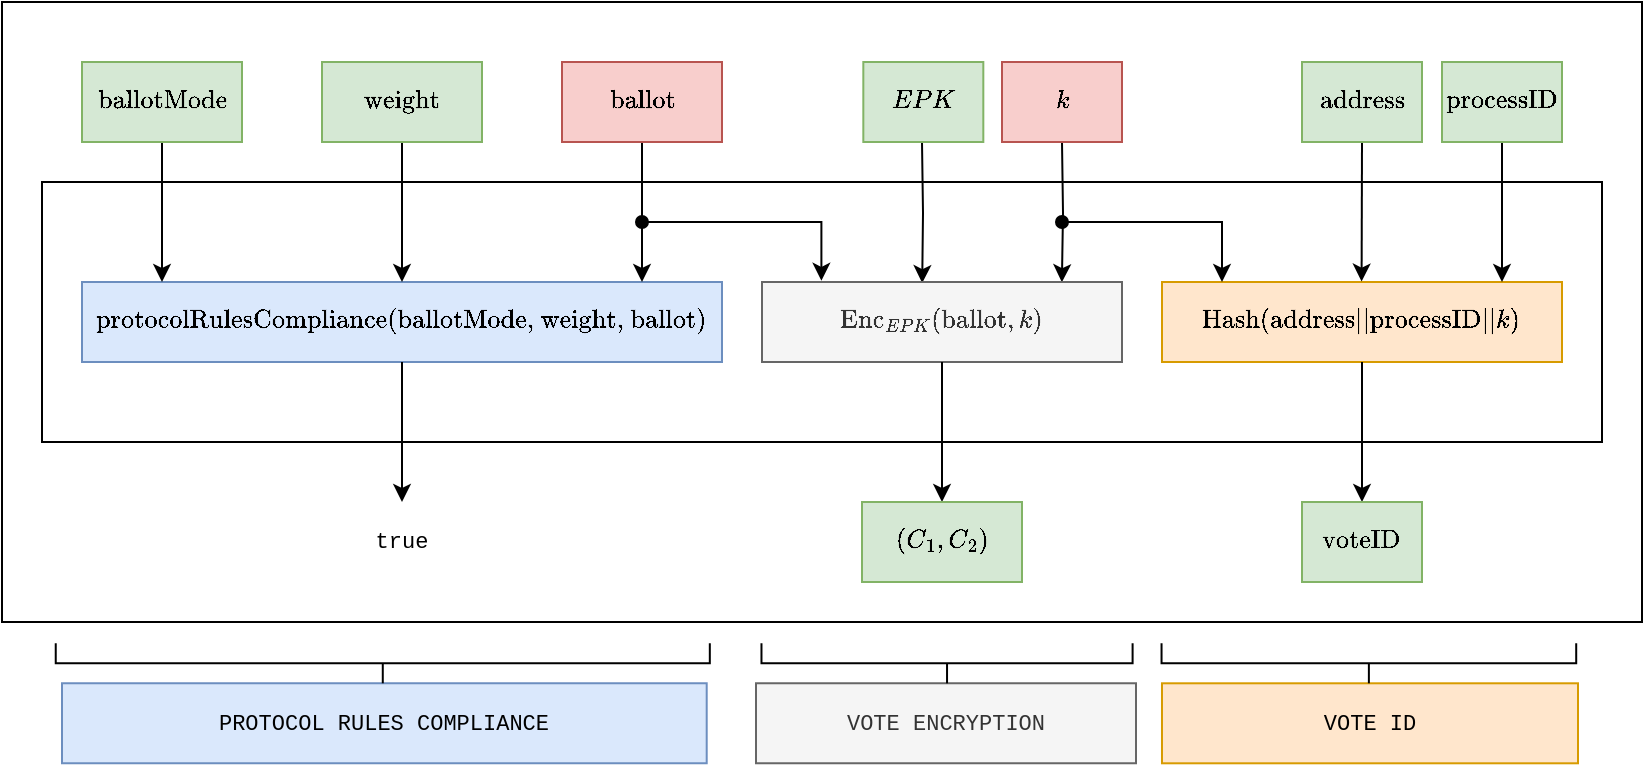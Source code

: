 <mxfile version="27.2.0" pages="5">
  <diagram name="1. voter-circuit" id="-BY3RIMELlOST2Ke_Soi">
    <mxGraphModel dx="1321" dy="780" grid="1" gridSize="10" guides="1" tooltips="1" connect="1" arrows="1" fold="1" page="1" pageScale="1" pageWidth="1100" pageHeight="850" math="1" shadow="0">
      <root>
        <mxCell id="9w8_UW6vJWkl_njZVMp4-0" />
        <mxCell id="9w8_UW6vJWkl_njZVMp4-1" parent="9w8_UW6vJWkl_njZVMp4-0" />
        <mxCell id="nvt69mghrfZXCWMQVhOf-0" value="&lt;div&gt;&lt;br&gt;&lt;/div&gt;" style="rounded=0;whiteSpace=wrap;html=1;fontSize=11;" parent="9w8_UW6vJWkl_njZVMp4-1" vertex="1">
          <mxGeometry x="400" y="50" width="820" height="310" as="geometry" />
        </mxCell>
        <mxCell id="nvt69mghrfZXCWMQVhOf-1" value="" style="rounded=0;whiteSpace=wrap;html=1;fontFamily=Courier New;" parent="9w8_UW6vJWkl_njZVMp4-1" vertex="1">
          <mxGeometry x="420" y="140" width="780" height="130" as="geometry" />
        </mxCell>
        <mxCell id="9w8_UW6vJWkl_njZVMp4-4" value="&lt;div&gt;\(\text{protocolRulesCompliance}(\text{ballotMode, weight, ballot})\)&lt;/div&gt;" style="rounded=0;whiteSpace=wrap;html=1;fontSize=11;fillColor=#dae8fc;strokeColor=#6c8ebf;fontFamily=Courier New;" parent="9w8_UW6vJWkl_njZVMp4-1" vertex="1">
          <mxGeometry x="440" y="190" width="320" height="40" as="geometry" />
        </mxCell>
        <mxCell id="9w8_UW6vJWkl_njZVMp4-5" value="" style="edgeStyle=orthogonalEdgeStyle;rounded=0;orthogonalLoop=1;jettySize=auto;html=1;entryX=0.125;entryY=0;entryDx=0;entryDy=0;entryPerimeter=0;" parent="9w8_UW6vJWkl_njZVMp4-1" source="9w8_UW6vJWkl_njZVMp4-6" target="9w8_UW6vJWkl_njZVMp4-4" edge="1">
          <mxGeometry relative="1" as="geometry" />
        </mxCell>
        <mxCell id="9w8_UW6vJWkl_njZVMp4-6" value="$$\text{ballotMode}$$" style="rounded=0;whiteSpace=wrap;html=1;fontSize=11;fillColor=#d5e8d4;strokeColor=#82b366;fontFamily=Courier New;" parent="9w8_UW6vJWkl_njZVMp4-1" vertex="1">
          <mxGeometry x="440" y="80" width="80" height="40" as="geometry" />
        </mxCell>
        <mxCell id="9w8_UW6vJWkl_njZVMp4-7" value="" style="edgeStyle=orthogonalEdgeStyle;rounded=0;orthogonalLoop=1;jettySize=auto;html=1;entryX=0.165;entryY=-0.015;entryDx=0;entryDy=0;entryPerimeter=0;startArrow=oval;startFill=1;fontSize=11;fontFamily=Courier New;" parent="9w8_UW6vJWkl_njZVMp4-1" target="9w8_UW6vJWkl_njZVMp4-14" edge="1">
          <mxGeometry relative="1" as="geometry">
            <mxPoint x="720" y="160" as="sourcePoint" />
            <Array as="points">
              <mxPoint x="810" y="160" />
            </Array>
          </mxGeometry>
        </mxCell>
        <mxCell id="9w8_UW6vJWkl_njZVMp4-8" value="" style="edgeStyle=orthogonalEdgeStyle;rounded=0;orthogonalLoop=1;jettySize=auto;html=1;fontSize=11;fontFamily=Courier New;" parent="9w8_UW6vJWkl_njZVMp4-1" source="9w8_UW6vJWkl_njZVMp4-9" edge="1">
          <mxGeometry relative="1" as="geometry">
            <mxPoint x="720" y="190" as="targetPoint" />
            <Array as="points">
              <mxPoint x="720" y="190" />
            </Array>
          </mxGeometry>
        </mxCell>
        <mxCell id="9w8_UW6vJWkl_njZVMp4-9" value="$$\text{ballot}$$" style="rounded=0;whiteSpace=wrap;html=1;fontSize=11;fillColor=#f8cecc;strokeColor=#b85450;fontFamily=Courier New;" parent="9w8_UW6vJWkl_njZVMp4-1" vertex="1">
          <mxGeometry x="680" y="80" width="80" height="40" as="geometry" />
        </mxCell>
        <mxCell id="9w8_UW6vJWkl_njZVMp4-10" value="" style="edgeStyle=orthogonalEdgeStyle;rounded=0;orthogonalLoop=1;jettySize=auto;html=1;entryX=0.445;entryY=0.014;entryDx=0;entryDy=0;entryPerimeter=0;fontSize=11;fontFamily=Courier New;" parent="9w8_UW6vJWkl_njZVMp4-1" target="9w8_UW6vJWkl_njZVMp4-14" edge="1">
          <mxGeometry relative="1" as="geometry">
            <mxPoint x="860" y="120" as="sourcePoint" />
          </mxGeometry>
        </mxCell>
        <mxCell id="9w8_UW6vJWkl_njZVMp4-12" value="" style="edgeStyle=orthogonalEdgeStyle;rounded=0;orthogonalLoop=1;jettySize=auto;html=1;entryX=0.833;entryY=0.003;entryDx=0;entryDy=0;entryPerimeter=0;fontSize=11;fontFamily=Courier New;" parent="9w8_UW6vJWkl_njZVMp4-1" target="9w8_UW6vJWkl_njZVMp4-14" edge="1">
          <mxGeometry relative="1" as="geometry">
            <mxPoint x="930" y="120" as="sourcePoint" />
          </mxGeometry>
        </mxCell>
        <mxCell id="9w8_UW6vJWkl_njZVMp4-14" value="$$\text{Enc}_{EPK}(\text{ballot}, k)$$" style="rounded=0;whiteSpace=wrap;html=1;fontSize=11;fontFamily=Courier New;fillColor=#f5f5f5;fontColor=#333333;strokeColor=#666666;" parent="9w8_UW6vJWkl_njZVMp4-1" vertex="1">
          <mxGeometry x="780" y="190" width="180" height="40" as="geometry" />
        </mxCell>
        <mxCell id="9w8_UW6vJWkl_njZVMp4-15" value="" style="endArrow=classic;html=1;rounded=0;exitX=0.5;exitY=1;exitDx=0;exitDy=0;entryX=0.5;entryY=0;entryDx=0;entryDy=0;fontSize=11;fontFamily=Courier New;" parent="9w8_UW6vJWkl_njZVMp4-1" source="9w8_UW6vJWkl_njZVMp4-4" target="9w8_UW6vJWkl_njZVMp4-16" edge="1">
          <mxGeometry width="50" height="50" relative="1" as="geometry">
            <mxPoint x="639.58" y="230" as="sourcePoint" />
            <mxPoint x="639.58" y="390" as="targetPoint" />
          </mxGeometry>
        </mxCell>
        <mxCell id="9w8_UW6vJWkl_njZVMp4-16" value="true" style="rounded=0;whiteSpace=wrap;html=1;fontSize=11;fontFamily=Courier New;strokeColor=none;" parent="9w8_UW6vJWkl_njZVMp4-1" vertex="1">
          <mxGeometry x="560" y="300" width="80" height="40" as="geometry" />
        </mxCell>
        <mxCell id="9w8_UW6vJWkl_njZVMp4-17" value="" style="endArrow=classic;html=1;rounded=0;exitX=0.5;exitY=1;exitDx=0;exitDy=0;entryX=0.5;entryY=0;entryDx=0;entryDy=0;fontSize=11;fontFamily=Courier New;" parent="9w8_UW6vJWkl_njZVMp4-1" source="9w8_UW6vJWkl_njZVMp4-14" target="9w8_UW6vJWkl_njZVMp4-18" edge="1">
          <mxGeometry width="50" height="50" relative="1" as="geometry">
            <mxPoint x="880" y="230" as="sourcePoint" />
            <mxPoint x="870" y="510" as="targetPoint" />
          </mxGeometry>
        </mxCell>
        <mxCell id="9w8_UW6vJWkl_njZVMp4-18" value="$$(C_1, C_2)$$" style="rounded=0;whiteSpace=wrap;html=1;fontSize=11;fillColor=#d5e8d4;strokeColor=#82b366;fontFamily=Courier New;" parent="9w8_UW6vJWkl_njZVMp4-1" vertex="1">
          <mxGeometry x="830" y="300" width="80" height="40" as="geometry" />
        </mxCell>
        <mxCell id="9w8_UW6vJWkl_njZVMp4-19" value="PROTOCOL RULES COMPLIANCE" style="text;html=1;align=center;verticalAlign=middle;whiteSpace=wrap;rounded=0;fontFamily=Courier New;fillColor=#dae8fc;strokeColor=#6c8ebf;fontSize=11;" parent="9w8_UW6vJWkl_njZVMp4-1" vertex="1">
          <mxGeometry x="430" y="390.63" width="322.35" height="40" as="geometry" />
        </mxCell>
        <mxCell id="9w8_UW6vJWkl_njZVMp4-20" value="VOTE ENCRYPTION" style="text;html=1;align=center;verticalAlign=middle;whiteSpace=wrap;rounded=0;fontFamily=Courier New;fillColor=#f5f5f5;strokeColor=#666666;fontSize=11;fontColor=#333333;" parent="9w8_UW6vJWkl_njZVMp4-1" vertex="1">
          <mxGeometry x="777" y="390.63" width="190" height="40" as="geometry" />
        </mxCell>
        <mxCell id="9w8_UW6vJWkl_njZVMp4-21" value="" style="strokeWidth=1;html=1;shape=mxgraph.flowchart.annotation_2;align=left;labelPosition=right;pointerEvents=1;rotation=-90;" parent="9w8_UW6vJWkl_njZVMp4-1" vertex="1">
          <mxGeometry x="580.39" y="217.12" width="20" height="327.04" as="geometry" />
        </mxCell>
        <mxCell id="9w8_UW6vJWkl_njZVMp4-22" value="" style="strokeWidth=1;html=1;shape=mxgraph.flowchart.annotation_2;align=left;labelPosition=right;pointerEvents=1;rotation=-90;" parent="9w8_UW6vJWkl_njZVMp4-1" vertex="1">
          <mxGeometry x="862.52" y="287.87" width="20" height="185.56" as="geometry" />
        </mxCell>
        <mxCell id="9w8_UW6vJWkl_njZVMp4-23" value="" style="edgeStyle=orthogonalEdgeStyle;rounded=0;orthogonalLoop=1;jettySize=auto;html=1;" parent="9w8_UW6vJWkl_njZVMp4-1" source="9w8_UW6vJWkl_njZVMp4-24" target="9w8_UW6vJWkl_njZVMp4-4" edge="1">
          <mxGeometry relative="1" as="geometry" />
        </mxCell>
        <mxCell id="9w8_UW6vJWkl_njZVMp4-24" value="$$\text{weight}$$" style="rounded=0;whiteSpace=wrap;html=1;fontSize=11;fillColor=#d5e8d4;strokeColor=#82b366;fontFamily=Courier New;" parent="9w8_UW6vJWkl_njZVMp4-1" vertex="1">
          <mxGeometry x="560" y="80" width="80" height="40" as="geometry" />
        </mxCell>
        <mxCell id="OdLuYHqov1AF89vjBi5t-0" value="$$\text{Hash}(\text{address} || \text{processID} || k)$$" style="rounded=0;whiteSpace=wrap;html=1;fontSize=11;fontFamily=Courier New;fillColor=#ffe6cc;strokeColor=#d79b00;" parent="9w8_UW6vJWkl_njZVMp4-1" vertex="1">
          <mxGeometry x="980" y="190" width="200" height="40" as="geometry" />
        </mxCell>
        <mxCell id="OdLuYHqov1AF89vjBi5t-1" value="" style="endArrow=classic;html=1;rounded=0;exitX=0.5;exitY=1;exitDx=0;exitDy=0;entryX=0.5;entryY=0;entryDx=0;entryDy=0;fontSize=11;fontFamily=Courier New;" parent="9w8_UW6vJWkl_njZVMp4-1" source="OdLuYHqov1AF89vjBi5t-5" edge="1">
          <mxGeometry width="50" height="50" relative="1" as="geometry">
            <mxPoint x="1150" y="160" as="sourcePoint" />
            <mxPoint x="1150" y="190" as="targetPoint" />
          </mxGeometry>
        </mxCell>
        <mxCell id="OdLuYHqov1AF89vjBi5t-2" value="" style="endArrow=classic;html=1;rounded=0;exitX=0.5;exitY=1;exitDx=0;exitDy=0;entryX=0.149;entryY=-0.005;entryDx=0;entryDy=0;entryPerimeter=0;fontSize=11;fontFamily=Courier New;" parent="9w8_UW6vJWkl_njZVMp4-1" source="OdLuYHqov1AF89vjBi5t-4" edge="1">
          <mxGeometry width="50" height="50" relative="1" as="geometry">
            <mxPoint x="1079.89" y="150" as="sourcePoint" />
            <mxPoint x="1079.8" y="189.8" as="targetPoint" />
          </mxGeometry>
        </mxCell>
        <mxCell id="OdLuYHqov1AF89vjBi5t-3" value="" style="endArrow=classic;html=1;rounded=0;entryX=0.5;entryY=0;entryDx=0;entryDy=0;exitX=0.5;exitY=1;exitDx=0;exitDy=0;fontSize=11;fontFamily=Courier New;" parent="9w8_UW6vJWkl_njZVMp4-1" source="OdLuYHqov1AF89vjBi5t-0" target="OdLuYHqov1AF89vjBi5t-6" edge="1">
          <mxGeometry width="50" height="50" relative="1" as="geometry">
            <mxPoint x="1079.58" y="230" as="sourcePoint" />
            <mxPoint x="1080" y="710" as="targetPoint" />
          </mxGeometry>
        </mxCell>
        <mxCell id="OdLuYHqov1AF89vjBi5t-4" value="&lt;div style=&quot;font-size: 11px;&quot;&gt;$$\text{address}$$&lt;/div&gt;" style="rounded=0;whiteSpace=wrap;html=1;fontSize=11;fillColor=#d5e8d4;strokeColor=#82b366;fontFamily=Courier New;" parent="9w8_UW6vJWkl_njZVMp4-1" vertex="1">
          <mxGeometry x="1050" y="80" width="60" height="40" as="geometry" />
        </mxCell>
        <mxCell id="OdLuYHqov1AF89vjBi5t-5" value="$$\text{processID}$$" style="rounded=0;whiteSpace=wrap;html=1;fontSize=11;fillColor=#d5e8d4;strokeColor=#82b366;fontFamily=Courier New;" parent="9w8_UW6vJWkl_njZVMp4-1" vertex="1">
          <mxGeometry x="1120" y="80" width="60" height="40" as="geometry" />
        </mxCell>
        <mxCell id="OdLuYHqov1AF89vjBi5t-6" value="$$\text{voteID}$$" style="rounded=0;whiteSpace=wrap;html=1;fontSize=11;fillColor=#d5e8d4;strokeColor=#82b366;fontFamily=Courier New;" parent="9w8_UW6vJWkl_njZVMp4-1" vertex="1">
          <mxGeometry x="1050" y="300" width="60" height="40" as="geometry" />
        </mxCell>
        <mxCell id="OdLuYHqov1AF89vjBi5t-7" value="" style="edgeStyle=orthogonalEdgeStyle;rounded=0;orthogonalLoop=1;jettySize=auto;html=1;startArrow=oval;startFill=1;fontSize=11;fontFamily=Courier New;" parent="9w8_UW6vJWkl_njZVMp4-1" edge="1">
          <mxGeometry relative="1" as="geometry">
            <mxPoint x="930" y="160" as="sourcePoint" />
            <mxPoint x="1010" y="190" as="targetPoint" />
            <Array as="points">
              <mxPoint x="930" y="160" />
              <mxPoint x="1010" y="160" />
            </Array>
          </mxGeometry>
        </mxCell>
        <mxCell id="OdLuYHqov1AF89vjBi5t-8" value="$$k$$" style="rounded=0;whiteSpace=wrap;html=1;fontSize=11;fillColor=#f8cecc;strokeColor=#b85450;fontFamily=Courier New;" parent="9w8_UW6vJWkl_njZVMp4-1" vertex="1">
          <mxGeometry x="900" y="80" width="60" height="40" as="geometry" />
        </mxCell>
        <mxCell id="OdLuYHqov1AF89vjBi5t-9" value="&lt;div style=&quot;font-size: 11px;&quot;&gt;$$EPK$$&lt;/div&gt;" style="rounded=0;whiteSpace=wrap;html=1;fontSize=11;fillColor=#d5e8d4;strokeColor=#82b366;fontFamily=Courier New;" parent="9w8_UW6vJWkl_njZVMp4-1" vertex="1">
          <mxGeometry x="830.66" y="80" width="60" height="40" as="geometry" />
        </mxCell>
        <mxCell id="IJeOMj3sBRJv-nG6xJRO-0" value="VOTE ID" style="text;html=1;align=center;verticalAlign=middle;whiteSpace=wrap;rounded=0;fontFamily=Courier New;fillColor=#ffe6cc;strokeColor=#d79b00;fontSize=11;" parent="9w8_UW6vJWkl_njZVMp4-1" vertex="1">
          <mxGeometry x="979.99" y="390.65" width="208.01" height="40" as="geometry" />
        </mxCell>
        <mxCell id="IJeOMj3sBRJv-nG6xJRO-1" value="" style="strokeWidth=1;html=1;shape=mxgraph.flowchart.annotation_2;align=left;labelPosition=right;pointerEvents=1;rotation=-90;" parent="9w8_UW6vJWkl_njZVMp4-1" vertex="1">
          <mxGeometry x="1073.44" y="276.99" width="20" height="207.33" as="geometry" />
        </mxCell>
      </root>
    </mxGraphModel>
  </diagram>
  <diagram name="2. authentication-circuit" id="o6OCBXuaYOciUBZEVznX">
    <mxGraphModel dx="2056" dy="2063" grid="1" gridSize="10" guides="1" tooltips="1" connect="1" arrows="1" fold="1" page="1" pageScale="1" pageWidth="1100" pageHeight="850" math="1" shadow="0">
      <root>
        <mxCell id="6AO6W4_8KHMcSuPCPKqw-0" />
        <mxCell id="6AO6W4_8KHMcSuPCPKqw-1" parent="6AO6W4_8KHMcSuPCPKqw-0" />
        <mxCell id="n4zl9lOKqNB3rH38xvPK-0" value="&lt;div&gt;&lt;br&gt;&lt;/div&gt;" style="rounded=0;whiteSpace=wrap;html=1;fontSize=11;" parent="6AO6W4_8KHMcSuPCPKqw-1" vertex="1">
          <mxGeometry x="80" y="-760" width="1280" height="500" as="geometry" />
        </mxCell>
        <mxCell id="n4zl9lOKqNB3rH38xvPK-1" value="&lt;div&gt;&lt;br&gt;&lt;/div&gt;" style="rounded=0;whiteSpace=wrap;html=1;fontSize=11;" parent="6AO6W4_8KHMcSuPCPKqw-1" vertex="1">
          <mxGeometry x="110" y="-679.88" width="1220" height="339.88" as="geometry" />
        </mxCell>
        <mxCell id="6AO6W4_8KHMcSuPCPKqw-4" value="$$\text{Proof.verify}(\text{voteProof, public inputs})$$" style="rounded=0;whiteSpace=wrap;html=1;fontSize=10;fillColor=#fff2cc;strokeColor=#d6b656;fontFamily=Courier New;" parent="6AO6W4_8KHMcSuPCPKqw-1" vertex="1">
          <mxGeometry x="130" y="-410" width="200" height="40" as="geometry" />
        </mxCell>
        <mxCell id="6AO6W4_8KHMcSuPCPKqw-5" value="" style="endArrow=classic;html=1;rounded=0;exitX=0.5;exitY=1;exitDx=0;exitDy=0;entryX=0.25;entryY=0;entryDx=0;entryDy=0;fontSize=11;" parent="6AO6W4_8KHMcSuPCPKqw-1" source="6AO6W4_8KHMcSuPCPKqw-7" target="6AO6W4_8KHMcSuPCPKqw-4" edge="1">
          <mxGeometry width="50" height="50" relative="1" as="geometry">
            <mxPoint x="159.89" y="-639.88" as="sourcePoint" />
            <mxPoint x="159.89" y="-589.88" as="targetPoint" />
          </mxGeometry>
        </mxCell>
        <mxCell id="6AO6W4_8KHMcSuPCPKqw-6" value="" style="endArrow=classic;html=1;rounded=0;exitX=0.5;exitY=1;exitDx=0;exitDy=0;fontSize=11;entryX=0.5;entryY=0;entryDx=0;entryDy=0;" parent="6AO6W4_8KHMcSuPCPKqw-1" source="6AO6W4_8KHMcSuPCPKqw-4" target="6AO6W4_8KHMcSuPCPKqw-47" edge="1">
          <mxGeometry width="50" height="50" relative="1" as="geometry">
            <mxPoint x="229.58" y="-449.88" as="sourcePoint" />
            <mxPoint x="230" y="-320" as="targetPoint" />
          </mxGeometry>
        </mxCell>
        <mxCell id="6AO6W4_8KHMcSuPCPKqw-7" value="&lt;div style=&quot;font-size: 11px;&quot;&gt;$$\text{voteProof}$$&lt;/div&gt;" style="rounded=0;whiteSpace=wrap;html=1;fontSize=11;fillColor=#f8cecc;strokeColor=#b85450;fontFamily=Courier New;" parent="6AO6W4_8KHMcSuPCPKqw-1" vertex="1">
          <mxGeometry x="150" y="-736.88" width="60" height="40" as="geometry" />
        </mxCell>
        <mxCell id="6AO6W4_8KHMcSuPCPKqw-8" value="" style="edgeStyle=orthogonalEdgeStyle;rounded=0;orthogonalLoop=1;jettySize=auto;html=1;entryX=0.75;entryY=0;entryDx=0;entryDy=0;fontSize=11;startArrow=none;startFill=0;exitX=0.5;exitY=1;exitDx=0;exitDy=0;" parent="6AO6W4_8KHMcSuPCPKqw-1" source="6AO6W4_8KHMcSuPCPKqw-9" target="6AO6W4_8KHMcSuPCPKqw-4" edge="1">
          <mxGeometry relative="1" as="geometry">
            <mxPoint x="560" y="-440" as="sourcePoint" />
            <mxPoint x="760" y="-470.88" as="targetPoint" />
            <Array as="points">
              <mxPoint x="512" y="-440" />
              <mxPoint x="280" y="-440" />
            </Array>
          </mxGeometry>
        </mxCell>
        <mxCell id="6AO6W4_8KHMcSuPCPKqw-9" value="$$\text{public inputs}$$" style="rounded=0;whiteSpace=wrap;html=1;fontSize=11;fillColor=#fff2cc;strokeColor=#d6b656;fontFamily=Courier New;" parent="6AO6W4_8KHMcSuPCPKqw-1" vertex="1">
          <mxGeometry x="270" y="-509.88" width="390" height="40" as="geometry" />
        </mxCell>
        <mxCell id="6AO6W4_8KHMcSuPCPKqw-12" value="" style="edgeStyle=orthogonalEdgeStyle;rounded=0;orthogonalLoop=1;jettySize=auto;html=1;" parent="6AO6W4_8KHMcSuPCPKqw-1" source="6AO6W4_8KHMcSuPCPKqw-13" target="6AO6W4_8KHMcSuPCPKqw-14" edge="1">
          <mxGeometry relative="1" as="geometry" />
        </mxCell>
        <mxCell id="6AO6W4_8KHMcSuPCPKqw-13" value="$$pk$$" style="rounded=0;whiteSpace=wrap;html=1;fontSize=11;fillColor=#d5e8d4;strokeColor=#82b366;fontFamily=Courier New;" parent="6AO6W4_8KHMcSuPCPKqw-1" vertex="1">
          <mxGeometry x="1050" y="-736.88" width="60" height="40" as="geometry" />
        </mxCell>
        <mxCell id="6AO6W4_8KHMcSuPCPKqw-15" value="$$\text{censusProof}$$" style="rounded=0;whiteSpace=wrap;html=1;fontSize=11;fillColor=#f8cecc;strokeColor=#b85450;fontFamily=Courier New;" parent="6AO6W4_8KHMcSuPCPKqw-1" vertex="1">
          <mxGeometry x="770" y="-736.88" width="80" height="40" as="geometry" />
        </mxCell>
        <mxCell id="6AO6W4_8KHMcSuPCPKqw-16" style="edgeStyle=orthogonalEdgeStyle;rounded=0;orthogonalLoop=1;jettySize=auto;html=1;exitX=0.5;exitY=1;exitDx=0;exitDy=0;entryX=0.702;entryY=0.009;entryDx=0;entryDy=0;entryPerimeter=0;" parent="6AO6W4_8KHMcSuPCPKqw-1" source="6AO6W4_8KHMcSuPCPKqw-17" target="6AO6W4_8KHMcSuPCPKqw-21" edge="1">
          <mxGeometry relative="1" as="geometry">
            <mxPoint x="1240" y="-309.88" as="targetPoint" />
          </mxGeometry>
        </mxCell>
        <mxCell id="6AO6W4_8KHMcSuPCPKqw-17" value="$$\text{signature}$$" style="rounded=0;whiteSpace=wrap;html=1;fontSize=11;fillColor=#f8cecc;strokeColor=#b85450;fontFamily=Courier New;" parent="6AO6W4_8KHMcSuPCPKqw-1" vertex="1">
          <mxGeometry x="1200" y="-736.88" width="80" height="40" as="geometry" />
        </mxCell>
        <mxCell id="6AO6W4_8KHMcSuPCPKqw-18" value="" style="edgeStyle=orthogonalEdgeStyle;rounded=0;orthogonalLoop=1;jettySize=auto;html=1;" parent="6AO6W4_8KHMcSuPCPKqw-1" source="6AO6W4_8KHMcSuPCPKqw-19" edge="1">
          <mxGeometry relative="1" as="geometry">
            <mxPoint x="900" y="-470" as="targetPoint" />
          </mxGeometry>
        </mxCell>
        <mxCell id="6AO6W4_8KHMcSuPCPKqw-19" value="$$\text{censusRoot}$$" style="rounded=0;whiteSpace=wrap;html=1;fontSize=11;fillColor=#d5e8d4;strokeColor=#82b366;fontFamily=Courier New;" parent="6AO6W4_8KHMcSuPCPKqw-1" vertex="1">
          <mxGeometry x="860" y="-736.88" width="80" height="40" as="geometry" />
        </mxCell>
        <mxCell id="6AO6W4_8KHMcSuPCPKqw-20" style="edgeStyle=orthogonalEdgeStyle;rounded=0;orthogonalLoop=1;jettySize=auto;html=1;entryX=0.5;entryY=0;entryDx=0;entryDy=0;" parent="6AO6W4_8KHMcSuPCPKqw-1" source="6AO6W4_8KHMcSuPCPKqw-21" target="6AO6W4_8KHMcSuPCPKqw-49" edge="1">
          <mxGeometry relative="1" as="geometry">
            <mxPoint x="1200" y="-320" as="targetPoint" />
          </mxGeometry>
        </mxCell>
        <mxCell id="6AO6W4_8KHMcSuPCPKqw-21" value="$$\text{Signature.verify}_{pk}(\text{voteID, signature})$$" style="rounded=0;whiteSpace=wrap;html=1;fontSize=10;fillColor=#e1d5e7;strokeColor=#9673a6;fontFamily=Courier New;" parent="6AO6W4_8KHMcSuPCPKqw-1" vertex="1">
          <mxGeometry x="1100" y="-410" width="200" height="40" as="geometry" />
        </mxCell>
        <mxCell id="6AO6W4_8KHMcSuPCPKqw-22" value="" style="edgeStyle=orthogonalEdgeStyle;rounded=0;orthogonalLoop=1;jettySize=auto;html=1;fontSize=11;startArrow=oval;startFill=1;" parent="6AO6W4_8KHMcSuPCPKqw-1" target="6AO6W4_8KHMcSuPCPKqw-21" edge="1">
          <mxGeometry relative="1" as="geometry">
            <mxPoint x="1080" y="-629.88" as="sourcePoint" />
            <mxPoint x="1140" y="-320" as="targetPoint" />
            <Array as="points">
              <mxPoint x="1140" y="-630" />
            </Array>
          </mxGeometry>
        </mxCell>
        <mxCell id="6AO6W4_8KHMcSuPCPKqw-23" value="" style="edgeStyle=orthogonalEdgeStyle;rounded=0;orthogonalLoop=1;jettySize=auto;html=1;fontSize=11;startArrow=oval;startFill=1;jumpStyle=arc;" parent="6AO6W4_8KHMcSuPCPKqw-1" edge="1">
          <mxGeometry relative="1" as="geometry">
            <mxPoint x="950" y="-540" as="sourcePoint" />
            <mxPoint x="950" y="-470" as="targetPoint" />
            <Array as="points">
              <mxPoint x="950" y="-480" />
            </Array>
          </mxGeometry>
        </mxCell>
        <mxCell id="6AO6W4_8KHMcSuPCPKqw-24" style="edgeStyle=orthogonalEdgeStyle;rounded=0;orthogonalLoop=1;jettySize=auto;html=1;entryX=0.5;entryY=0;entryDx=0;entryDy=0;" parent="6AO6W4_8KHMcSuPCPKqw-1" source="6AO6W4_8KHMcSuPCPKqw-25" target="6AO6W4_8KHMcSuPCPKqw-48" edge="1">
          <mxGeometry relative="1" as="geometry">
            <mxPoint x="880" y="-320" as="targetPoint" />
          </mxGeometry>
        </mxCell>
        <mxCell id="6AO6W4_8KHMcSuPCPKqw-25" value="&lt;div&gt;$$\text{MT.verify}((\text{weight, address}), \text{censusProof, censusRoot})$$&lt;/div&gt;" style="rounded=0;whiteSpace=wrap;html=1;fontSize=11;fillColor=#dae8fc;strokeColor=#6c8ebf;fontFamily=Courier New;" parent="6AO6W4_8KHMcSuPCPKqw-1" vertex="1">
          <mxGeometry x="720" y="-469.88" width="320" height="40" as="geometry" />
        </mxCell>
        <mxCell id="6AO6W4_8KHMcSuPCPKqw-26" value="" style="endArrow=classic;html=1;rounded=0;fontSize=11;startArrow=oval;startFill=1;" parent="6AO6W4_8KHMcSuPCPKqw-1" edge="1">
          <mxGeometry width="50" height="50" relative="1" as="geometry">
            <mxPoint x="670" y="-630" as="sourcePoint" />
            <mxPoint x="770" y="-470" as="targetPoint" />
            <Array as="points">
              <mxPoint x="770" y="-630" />
              <mxPoint x="770" y="-510" />
            </Array>
          </mxGeometry>
        </mxCell>
        <mxCell id="6AO6W4_8KHMcSuPCPKqw-27" style="edgeStyle=orthogonalEdgeStyle;rounded=0;orthogonalLoop=1;jettySize=auto;html=1;exitX=0.5;exitY=1;exitDx=0;exitDy=0;" parent="6AO6W4_8KHMcSuPCPKqw-1" source="6AO6W4_8KHMcSuPCPKqw-15" edge="1">
          <mxGeometry relative="1" as="geometry">
            <mxPoint x="810" y="-470" as="targetPoint" />
            <mxPoint x="819.71" y="-669.88" as="sourcePoint" />
            <Array as="points">
              <mxPoint x="810" y="-470" />
            </Array>
          </mxGeometry>
        </mxCell>
        <mxCell id="6AO6W4_8KHMcSuPCPKqw-28" value="" style="edgeStyle=orthogonalEdgeStyle;rounded=0;orthogonalLoop=1;jettySize=auto;html=1;entryX=0.82;entryY=0.005;entryDx=0;entryDy=0;exitX=0.5;exitY=1;exitDx=0;exitDy=0;entryPerimeter=0;jumpStyle=arc;" parent="6AO6W4_8KHMcSuPCPKqw-1" source="6AO6W4_8KHMcSuPCPKqw-14" target="6AO6W4_8KHMcSuPCPKqw-46" edge="1">
          <mxGeometry relative="1" as="geometry">
            <mxPoint x="1080" y="-559.88" as="sourcePoint" />
            <mxPoint x="618" y="-509.88" as="targetPoint" />
            <Array as="points">
              <mxPoint x="1080" y="-539.88" />
            </Array>
          </mxGeometry>
        </mxCell>
        <mxCell id="6AO6W4_8KHMcSuPCPKqw-29" value="VOTER&#39;S PROOF VERIFICATION" style="text;html=1;align=center;verticalAlign=middle;whiteSpace=wrap;rounded=0;fontFamily=Courier New;fillColor=#fff2cc;strokeColor=#d6b656;fontSize=11;" parent="6AO6W4_8KHMcSuPCPKqw-1" vertex="1">
          <mxGeometry x="130" y="-219.25" width="560" height="40" as="geometry" />
        </mxCell>
        <mxCell id="6AO6W4_8KHMcSuPCPKqw-30" value="CENSUS MEMBERSHIP" style="text;html=1;align=center;verticalAlign=middle;whiteSpace=wrap;rounded=0;fontFamily=Courier New;fillColor=#dae8fc;strokeColor=#6c8ebf;fontSize=11;" parent="6AO6W4_8KHMcSuPCPKqw-1" vertex="1">
          <mxGeometry x="730" y="-219.25" width="307.19" height="40" as="geometry" />
        </mxCell>
        <mxCell id="6AO6W4_8KHMcSuPCPKqw-31" value="AUTHENTICATION + NON-MALLEABILITY" style="text;html=1;align=center;verticalAlign=middle;whiteSpace=wrap;rounded=0;fontFamily=Courier New;fillColor=#e1d5e7;strokeColor=#9673a6;fontSize=11;" parent="6AO6W4_8KHMcSuPCPKqw-1" vertex="1">
          <mxGeometry x="1080" y="-219.25" width="230" height="40" as="geometry" />
        </mxCell>
        <mxCell id="6AO6W4_8KHMcSuPCPKqw-32" value="" style="strokeWidth=1;html=1;shape=mxgraph.flowchart.annotation_2;align=left;labelPosition=right;pointerEvents=1;rotation=-90;" parent="6AO6W4_8KHMcSuPCPKqw-1" vertex="1">
          <mxGeometry x="400" y="-509.88" width="20" height="561.25" as="geometry" />
        </mxCell>
        <mxCell id="6AO6W4_8KHMcSuPCPKqw-33" value="" style="strokeWidth=1;html=1;shape=mxgraph.flowchart.annotation_2;align=left;labelPosition=right;pointerEvents=1;rotation=-90;" parent="6AO6W4_8KHMcSuPCPKqw-1" vertex="1">
          <mxGeometry x="872.19" y="-382.68" width="20" height="306.87" as="geometry" />
        </mxCell>
        <mxCell id="6AO6W4_8KHMcSuPCPKqw-34" value="" style="strokeWidth=1;html=1;shape=mxgraph.flowchart.annotation_2;align=left;labelPosition=right;pointerEvents=1;rotation=-90;" parent="6AO6W4_8KHMcSuPCPKqw-1" vertex="1">
          <mxGeometry x="1184.19" y="-348" width="20" height="237.5" as="geometry" />
        </mxCell>
        <mxCell id="GFPi3vpMem_EEXF4PJQ--6" value="" style="edgeStyle=orthogonalEdgeStyle;rounded=0;orthogonalLoop=1;jettySize=auto;html=1;" parent="6AO6W4_8KHMcSuPCPKqw-1" source="6AO6W4_8KHMcSuPCPKqw-38" edge="1">
          <mxGeometry relative="1" as="geometry">
            <mxPoint x="385" y="-510" as="targetPoint" />
          </mxGeometry>
        </mxCell>
        <mxCell id="6AO6W4_8KHMcSuPCPKqw-38" value="&lt;div&gt;$$\text{ballotMode}$$&lt;/div&gt;" style="rounded=0;whiteSpace=wrap;html=1;fontSize=11;fillColor=#d5e8d4;strokeColor=#82b366;fontFamily=Courier New;" parent="6AO6W4_8KHMcSuPCPKqw-1" vertex="1">
          <mxGeometry x="350" y="-736.88" width="70" height="40" as="geometry" />
        </mxCell>
        <mxCell id="GFPi3vpMem_EEXF4PJQ--8" value="" style="edgeStyle=orthogonalEdgeStyle;rounded=0;orthogonalLoop=1;jettySize=auto;html=1;" parent="6AO6W4_8KHMcSuPCPKqw-1" source="6AO6W4_8KHMcSuPCPKqw-39" edge="1">
          <mxGeometry relative="1" as="geometry">
            <mxPoint x="460" y="-510" as="targetPoint" />
          </mxGeometry>
        </mxCell>
        <mxCell id="6AO6W4_8KHMcSuPCPKqw-39" value="$$EPK$$" style="rounded=0;whiteSpace=wrap;html=1;fontSize=11;fillColor=#d5e8d4;strokeColor=#82b366;fontFamily=Courier New;" parent="6AO6W4_8KHMcSuPCPKqw-1" vertex="1">
          <mxGeometry x="430" y="-736.88" width="60" height="40" as="geometry" />
        </mxCell>
        <mxCell id="6AO6W4_8KHMcSuPCPKqw-40" value="$$(C_1, C_2)$$" style="rounded=0;whiteSpace=wrap;html=1;fontSize=11;fillColor=#d5e8d4;strokeColor=#82b366;fontFamily=Courier New;" parent="6AO6W4_8KHMcSuPCPKqw-1" vertex="1">
          <mxGeometry x="500" y="-736.88" width="60" height="40" as="geometry" />
        </mxCell>
        <mxCell id="GFPi3vpMem_EEXF4PJQ--4" value="" style="edgeStyle=orthogonalEdgeStyle;rounded=0;orthogonalLoop=1;jettySize=auto;html=1;" parent="6AO6W4_8KHMcSuPCPKqw-1" source="6AO6W4_8KHMcSuPCPKqw-42" edge="1">
          <mxGeometry relative="1" as="geometry">
            <mxPoint x="305" y="-510" as="targetPoint" />
          </mxGeometry>
        </mxCell>
        <mxCell id="6AO6W4_8KHMcSuPCPKqw-42" value="&lt;div&gt;$$\text{processID}$$&lt;/div&gt;" style="rounded=0;whiteSpace=wrap;html=1;fontSize=11;fillColor=#d5e8d4;strokeColor=#82b366;fontFamily=Courier New;" parent="6AO6W4_8KHMcSuPCPKqw-1" vertex="1">
          <mxGeometry x="270" y="-736.88" width="70" height="40" as="geometry" />
        </mxCell>
        <mxCell id="6AO6W4_8KHMcSuPCPKqw-45" value="" style="edgeStyle=orthogonalEdgeStyle;rounded=0;orthogonalLoop=1;jettySize=auto;html=1;exitX=0.5;exitY=1;exitDx=0;exitDy=0;jumpStyle=arc;" parent="6AO6W4_8KHMcSuPCPKqw-1" source="6AO6W4_8KHMcSuPCPKqw-46" edge="1">
          <mxGeometry relative="1" as="geometry">
            <mxPoint x="650" y="-510" as="targetPoint" />
            <Array as="points">
              <mxPoint x="1009" y="-530" />
              <mxPoint x="1000" y="-530" />
              <mxPoint x="1000" y="-540" />
              <mxPoint x="650" y="-540" />
              <mxPoint x="650" y="-510" />
            </Array>
          </mxGeometry>
        </mxCell>
        <mxCell id="6AO6W4_8KHMcSuPCPKqw-46" value="$$\text{address}$$" style="rounded=0;whiteSpace=wrap;html=1;fontSize=11;fillColor=default;strokeColor=none;fontFamily=Courier New;" parent="6AO6W4_8KHMcSuPCPKqw-1" vertex="1">
          <mxGeometry x="982" y="-559.88" width="60" height="39.88" as="geometry" />
        </mxCell>
        <mxCell id="6AO6W4_8KHMcSuPCPKqw-47" value="true" style="rounded=0;whiteSpace=wrap;html=1;fontSize=11;fontFamily=Courier New;strokeColor=none;" parent="6AO6W4_8KHMcSuPCPKqw-1" vertex="1">
          <mxGeometry x="190" y="-309.88" width="80" height="40" as="geometry" />
        </mxCell>
        <mxCell id="6AO6W4_8KHMcSuPCPKqw-48" value="true" style="rounded=0;whiteSpace=wrap;html=1;fontSize=11;fontFamily=Courier New;strokeColor=none;" parent="6AO6W4_8KHMcSuPCPKqw-1" vertex="1">
          <mxGeometry x="840" y="-309.88" width="80" height="40" as="geometry" />
        </mxCell>
        <mxCell id="6AO6W4_8KHMcSuPCPKqw-49" value="true" style="rounded=0;whiteSpace=wrap;html=1;fontSize=11;fontFamily=Courier New;strokeColor=none;" parent="6AO6W4_8KHMcSuPCPKqw-1" vertex="1">
          <mxGeometry x="1160" y="-309.88" width="80" height="40" as="geometry" />
        </mxCell>
        <mxCell id="6AO6W4_8KHMcSuPCPKqw-50" value="$$\text{weight}$$" style="rounded=0;whiteSpace=wrap;html=1;fontSize=11;fillColor=#f8cecc;strokeColor=#b85450;fontFamily=Courier New;" parent="6AO6W4_8KHMcSuPCPKqw-1" vertex="1">
          <mxGeometry x="640" y="-736.88" width="60" height="40" as="geometry" />
        </mxCell>
        <mxCell id="6AO6W4_8KHMcSuPCPKqw-51" value="$$\text{voteID}$$" style="rounded=0;whiteSpace=wrap;html=1;fontSize=11;fillColor=#d5e8d4;strokeColor=#82b366;fontFamily=Courier New;" parent="6AO6W4_8KHMcSuPCPKqw-1" vertex="1">
          <mxGeometry x="570" y="-736.88" width="60" height="40" as="geometry" />
        </mxCell>
        <mxCell id="GFPi3vpMem_EEXF4PJQ--1" style="edgeStyle=orthogonalEdgeStyle;rounded=0;orthogonalLoop=1;jettySize=auto;html=1;exitX=0.5;exitY=1;exitDx=0;exitDy=0;" parent="6AO6W4_8KHMcSuPCPKqw-1" source="6AO6W4_8KHMcSuPCPKqw-40" edge="1">
          <mxGeometry relative="1" as="geometry">
            <mxPoint x="530" y="-510" as="targetPoint" />
            <mxPoint x="520" y="-660" as="sourcePoint" />
            <Array as="points">
              <mxPoint x="530" y="-510" />
            </Array>
          </mxGeometry>
        </mxCell>
        <mxCell id="GFPi3vpMem_EEXF4PJQ--10" style="edgeStyle=orthogonalEdgeStyle;rounded=0;orthogonalLoop=1;jettySize=auto;html=1;exitX=0.5;exitY=1;exitDx=0;exitDy=0;" parent="6AO6W4_8KHMcSuPCPKqw-1" source="6AO6W4_8KHMcSuPCPKqw-51" edge="1">
          <mxGeometry relative="1" as="geometry">
            <mxPoint x="600" y="-510" as="targetPoint" />
            <mxPoint x="700" y="-600" as="sourcePoint" />
            <Array as="points">
              <mxPoint x="600" y="-610" />
              <mxPoint x="600" y="-610" />
            </Array>
          </mxGeometry>
        </mxCell>
        <mxCell id="GFPi3vpMem_EEXF4PJQ--11" style="edgeStyle=orthogonalEdgeStyle;rounded=0;orthogonalLoop=1;jettySize=auto;html=1;exitX=0.5;exitY=1;exitDx=0;exitDy=0;entryX=0.92;entryY=0.019;entryDx=0;entryDy=0;entryPerimeter=0;jumpStyle=arc;" parent="6AO6W4_8KHMcSuPCPKqw-1" source="6AO6W4_8KHMcSuPCPKqw-50" target="6AO6W4_8KHMcSuPCPKqw-9" edge="1">
          <mxGeometry relative="1" as="geometry">
            <mxPoint x="669.97" y="-509.88" as="targetPoint" />
            <mxPoint x="719.97" y="-676.88" as="sourcePoint" />
            <Array as="points">
              <mxPoint x="670" y="-570" />
              <mxPoint x="629" y="-570" />
            </Array>
          </mxGeometry>
        </mxCell>
        <mxCell id="6AO6W4_8KHMcSuPCPKqw-44" value="" style="edgeStyle=orthogonalEdgeStyle;rounded=0;orthogonalLoop=1;jettySize=auto;html=1;jumpStyle=arc;startArrow=oval;startFill=1;" parent="6AO6W4_8KHMcSuPCPKqw-1" target="6AO6W4_8KHMcSuPCPKqw-21" edge="1">
          <mxGeometry relative="1" as="geometry">
            <mxPoint x="600" y="-650" as="sourcePoint" />
            <mxPoint x="1162" y="-318.88" as="targetPoint" />
            <Array as="points">
              <mxPoint x="1200" y="-650" />
            </Array>
          </mxGeometry>
        </mxCell>
        <mxCell id="6AO6W4_8KHMcSuPCPKqw-14" value="$$\text{Hash}(pk)$$" style="rounded=0;whiteSpace=wrap;html=1;fontSize=11;fillColor=#dae8fc;strokeColor=#6c8ebf;fontFamily=Courier New;" parent="6AO6W4_8KHMcSuPCPKqw-1" vertex="1">
          <mxGeometry x="1040" y="-599.88" width="80" height="40" as="geometry" />
        </mxCell>
      </root>
    </mxGraphModel>
  </diagram>
  <diagram name="3. aggregate-circuit" id="88JFnn8AstWJnzEelpN0">
    <mxGraphModel dx="1233" dy="728" grid="1" gridSize="10" guides="1" tooltips="1" connect="1" arrows="1" fold="1" page="1" pageScale="1" pageWidth="1100" pageHeight="850" math="1" shadow="0">
      <root>
        <mxCell id="vWYVikCydA5HvOjBRwIf-0" />
        <mxCell id="vWYVikCydA5HvOjBRwIf-1" parent="vWYVikCydA5HvOjBRwIf-0" />
        <mxCell id="i_wgu6sUIYtOpveSoJkK-0" value="&lt;div&gt;&lt;br&gt;&lt;/div&gt;" style="rounded=0;whiteSpace=wrap;html=1;fontSize=11;" vertex="1" parent="vWYVikCydA5HvOjBRwIf-1">
          <mxGeometry x="30" y="60" width="790" height="260" as="geometry" />
        </mxCell>
        <mxCell id="i_wgu6sUIYtOpveSoJkK-1" value="&lt;div&gt;&lt;br&gt;&lt;/div&gt;" style="rounded=0;whiteSpace=wrap;html=1;fontSize=11;" vertex="1" parent="vWYVikCydA5HvOjBRwIf-1">
          <mxGeometry x="50" y="135" width="750" height="95" as="geometry" />
        </mxCell>
        <mxCell id="mhMekiSe2uiXRmLYm047-1" value="$$\text{voteID}_i$$" style="rounded=0;whiteSpace=wrap;html=1;fontSize=11;fillColor=#d5e8d4;strokeColor=#82b366;fontFamily=Courier New;" parent="vWYVikCydA5HvOjBRwIf-1" vertex="1">
          <mxGeometry x="310.0" y="80" width="60" height="40" as="geometry" />
        </mxCell>
        <mxCell id="VWBkZtje_WCXQabFDbId-4" value="$$\text{censusRoot}$$" style="rounded=0;whiteSpace=wrap;html=1;fontSize=11;fillColor=#d5e8d4;strokeColor=#82b366;fontFamily=Courier New;" parent="vWYVikCydA5HvOjBRwIf-1" vertex="1">
          <mxGeometry x="710" y="80" width="70" height="40" as="geometry" />
        </mxCell>
        <mxCell id="VWBkZtje_WCXQabFDbId-5" value="&lt;div&gt;$$\text{ballotMode}$$&lt;/div&gt;" style="rounded=0;whiteSpace=wrap;html=1;fontSize=11;fillColor=#d5e8d4;strokeColor=#82b366;fontFamily=Courier New;" parent="vWYVikCydA5HvOjBRwIf-1" vertex="1">
          <mxGeometry x="540" y="80.0" width="70" height="40" as="geometry" />
        </mxCell>
        <mxCell id="VWBkZtje_WCXQabFDbId-6" value="$$EPK$$" style="rounded=0;whiteSpace=wrap;html=1;fontSize=11;fillColor=#d5e8d4;strokeColor=#82b366;fontFamily=Courier New;" parent="vWYVikCydA5HvOjBRwIf-1" vertex="1">
          <mxGeometry x="630" y="80.0" width="60" height="40" as="geometry" />
        </mxCell>
        <mxCell id="VWBkZtje_WCXQabFDbId-7" value="$$(C_1, C_2)_i$$" style="rounded=0;whiteSpace=wrap;html=1;fontSize=11;fillColor=#d5e8d4;strokeColor=#82b366;fontFamily=Courier New;" parent="vWYVikCydA5HvOjBRwIf-1" vertex="1">
          <mxGeometry x="230" y="80.0" width="60" height="40" as="geometry" />
        </mxCell>
        <mxCell id="VWBkZtje_WCXQabFDbId-8" value="&lt;div&gt;$$\text{processID}$$&lt;/div&gt;" style="rounded=0;whiteSpace=wrap;html=1;fontSize=11;fillColor=#d5e8d4;strokeColor=#82b366;fontFamily=Courier New;" parent="vWYVikCydA5HvOjBRwIf-1" vertex="1">
          <mxGeometry x="450" y="80.0" width="70" height="40" as="geometry" />
        </mxCell>
        <mxCell id="VWBkZtje_WCXQabFDbId-11" value="$$pk_i$$" style="rounded=0;whiteSpace=wrap;html=1;fontSize=11;fillColor=#d5e8d4;strokeColor=#82b366;fontFamily=Courier New;" parent="vWYVikCydA5HvOjBRwIf-1" vertex="1">
          <mxGeometry x="390" y="80" width="40" height="40" as="geometry" />
        </mxCell>
        <mxCell id="QCU0WVTcZCZ_NDvB6I_U-1" value="true" style="rounded=0;whiteSpace=wrap;html=1;fontSize=11;fontFamily=Courier New;strokeColor=none;" parent="vWYVikCydA5HvOjBRwIf-1" vertex="1">
          <mxGeometry x="385" y="270" width="80" height="40" as="geometry" />
        </mxCell>
        <mxCell id="QCU0WVTcZCZ_NDvB6I_U-15" value="" style="endArrow=classic;html=1;rounded=0;" parent="vWYVikCydA5HvOjBRwIf-1" edge="1">
          <mxGeometry width="50" height="50" relative="1" as="geometry">
            <mxPoint x="138.83" y="120" as="sourcePoint" />
            <mxPoint x="138.83" y="160" as="targetPoint" />
          </mxGeometry>
        </mxCell>
        <mxCell id="kuW-ZrGGYPgx6TDovwxI-0" value="SHARED PUBLIC INPUTS" style="text;html=1;align=center;verticalAlign=middle;whiteSpace=wrap;rounded=0;fontFamily=Courier New;fillColor=#d5e8d4;strokeColor=#82b366;fontSize=11;" parent="vWYVikCydA5HvOjBRwIf-1" vertex="1">
          <mxGeometry x="458" y="354.01" width="319" height="40" as="geometry" />
        </mxCell>
        <mxCell id="kuW-ZrGGYPgx6TDovwxI-1" value="" style="strokeWidth=1;html=1;shape=mxgraph.flowchart.annotation_2;align=left;labelPosition=right;pointerEvents=1;rotation=-90;" parent="vWYVikCydA5HvOjBRwIf-1" vertex="1">
          <mxGeometry x="606.87" y="176.93" width="20" height="326.16" as="geometry" />
        </mxCell>
        <mxCell id="kuW-ZrGGYPgx6TDovwxI-2" value="VOTES AGGREGATION" style="text;html=1;align=center;verticalAlign=middle;whiteSpace=wrap;rounded=0;fontFamily=Courier New;fillColor=#fff2cc;strokeColor=#d6b656;fontSize=11;" parent="vWYVikCydA5HvOjBRwIf-1" vertex="1">
          <mxGeometry x="73" y="354.01" width="360" height="40" as="geometry" />
        </mxCell>
        <mxCell id="kuW-ZrGGYPgx6TDovwxI-3" value="" style="strokeWidth=1;html=1;shape=mxgraph.flowchart.annotation_2;align=left;labelPosition=right;pointerEvents=1;rotation=-90;" parent="vWYVikCydA5HvOjBRwIf-1" vertex="1">
          <mxGeometry x="242.82" y="156.88" width="20" height="366.25" as="geometry" />
        </mxCell>
        <mxCell id="KYVxoJJrrN6A2haL3CTe-1" value="&lt;div style=&quot;font-size: 11px;&quot;&gt;$$\text{authenticationProof}_i$$&lt;/div&gt;" style="rounded=0;whiteSpace=wrap;html=1;fontSize=11;fillColor=#f8cecc;strokeColor=#b85450;fontFamily=Courier New;" parent="vWYVikCydA5HvOjBRwIf-1" vertex="1">
          <mxGeometry x="70" y="80" width="140" height="40" as="geometry" />
        </mxCell>
        <mxCell id="YQak7JiX628nDuEKiX8z-1" value="" style="edgeStyle=orthogonalEdgeStyle;rounded=0;orthogonalLoop=1;jettySize=auto;html=1;" parent="vWYVikCydA5HvOjBRwIf-1" source="YQak7JiX628nDuEKiX8z-0" target="QCU0WVTcZCZ_NDvB6I_U-1" edge="1">
          <mxGeometry relative="1" as="geometry" />
        </mxCell>
        <mxCell id="YQak7JiX628nDuEKiX8z-0" value="recursive SNARK batch verifier" style="rounded=0;whiteSpace=wrap;html=1;fontSize=11;fillColor=#fff2cc;strokeColor=#d6b656;fontFamily=Courier New;" parent="vWYVikCydA5HvOjBRwIf-1" vertex="1">
          <mxGeometry x="70" y="160" width="710" height="40" as="geometry" />
        </mxCell>
        <mxCell id="52VyXC8j5xGTEDYuN6SN-2" value="" style="endArrow=classic;html=1;rounded=0;" edge="1" parent="vWYVikCydA5HvOjBRwIf-1">
          <mxGeometry width="50" height="50" relative="1" as="geometry">
            <mxPoint x="259.66" y="120" as="sourcePoint" />
            <mxPoint x="259.66" y="160" as="targetPoint" />
          </mxGeometry>
        </mxCell>
        <mxCell id="52VyXC8j5xGTEDYuN6SN-3" value="" style="endArrow=classic;html=1;rounded=0;" edge="1" parent="vWYVikCydA5HvOjBRwIf-1">
          <mxGeometry width="50" height="50" relative="1" as="geometry">
            <mxPoint x="339.66" y="120" as="sourcePoint" />
            <mxPoint x="339.66" y="160" as="targetPoint" />
          </mxGeometry>
        </mxCell>
        <mxCell id="52VyXC8j5xGTEDYuN6SN-4" value="" style="endArrow=classic;html=1;rounded=0;" edge="1" parent="vWYVikCydA5HvOjBRwIf-1">
          <mxGeometry width="50" height="50" relative="1" as="geometry">
            <mxPoint x="409.66" y="120" as="sourcePoint" />
            <mxPoint x="409.66" y="160" as="targetPoint" />
          </mxGeometry>
        </mxCell>
        <mxCell id="52VyXC8j5xGTEDYuN6SN-5" value="" style="endArrow=classic;html=1;rounded=0;" edge="1" parent="vWYVikCydA5HvOjBRwIf-1">
          <mxGeometry width="50" height="50" relative="1" as="geometry">
            <mxPoint x="484.83" y="120" as="sourcePoint" />
            <mxPoint x="484.83" y="160" as="targetPoint" />
          </mxGeometry>
        </mxCell>
        <mxCell id="52VyXC8j5xGTEDYuN6SN-6" value="" style="endArrow=classic;html=1;rounded=0;" edge="1" parent="vWYVikCydA5HvOjBRwIf-1">
          <mxGeometry width="50" height="50" relative="1" as="geometry">
            <mxPoint x="574.83" y="120" as="sourcePoint" />
            <mxPoint x="574.83" y="160" as="targetPoint" />
          </mxGeometry>
        </mxCell>
        <mxCell id="52VyXC8j5xGTEDYuN6SN-7" value="" style="endArrow=classic;html=1;rounded=0;" edge="1" parent="vWYVikCydA5HvOjBRwIf-1">
          <mxGeometry width="50" height="50" relative="1" as="geometry">
            <mxPoint x="659.83" y="120" as="sourcePoint" />
            <mxPoint x="659.83" y="160" as="targetPoint" />
          </mxGeometry>
        </mxCell>
        <mxCell id="52VyXC8j5xGTEDYuN6SN-8" value="" style="endArrow=classic;html=1;rounded=0;" edge="1" parent="vWYVikCydA5HvOjBRwIf-1">
          <mxGeometry width="50" height="50" relative="1" as="geometry">
            <mxPoint x="744.83" y="120" as="sourcePoint" />
            <mxPoint x="744.83" y="160" as="targetPoint" />
          </mxGeometry>
        </mxCell>
      </root>
    </mxGraphModel>
  </diagram>
  <diagram name="4. state-transition-circuit" id="x6B-zyxiSRkjN1jwR15T">
    <mxGraphModel dx="2642" dy="1760" grid="1" gridSize="10" guides="1" tooltips="1" connect="1" arrows="1" fold="1" page="1" pageScale="1" pageWidth="1100" pageHeight="850" math="1" shadow="0">
      <root>
        <mxCell id="ZdTqr67gGV_Two7x-mBu-0" />
        <mxCell id="ZdTqr67gGV_Two7x-mBu-1" parent="ZdTqr67gGV_Two7x-mBu-0" />
        <mxCell id="phJliGzTQF7XW9zZiR-q-19" value="" style="edgeStyle=orthogonalEdgeStyle;rounded=0;orthogonalLoop=1;jettySize=auto;html=1;entryX=0.727;entryY=-0.02;entryDx=0;entryDy=0;entryPerimeter=0;" parent="ZdTqr67gGV_Two7x-mBu-1" source="ZdTqr67gGV_Two7x-mBu-4" target="JGRwFc0fyMI5h4bvW3bD-0" edge="1">
          <mxGeometry relative="1" as="geometry" />
        </mxCell>
        <mxCell id="ZdTqr67gGV_Two7x-mBu-4" value="$$\text{voteID}_i$$" style="rounded=0;whiteSpace=wrap;html=1;fontSize=11;fillColor=#f8cecc;strokeColor=#b85450;fontFamily=Courier New;" parent="ZdTqr67gGV_Two7x-mBu-1" vertex="1">
          <mxGeometry x="120" y="40" width="80" height="40" as="geometry" />
        </mxCell>
        <mxCell id="ZdTqr67gGV_Two7x-mBu-9" value="$$\text{censusRoot}$$" style="rounded=0;whiteSpace=wrap;html=1;fontSize=11;fillColor=#f8cecc;strokeColor=#b85450;fontFamily=Courier New;" parent="ZdTqr67gGV_Two7x-mBu-1" vertex="1">
          <mxGeometry x="440" y="-10" width="80" height="40" as="geometry" />
        </mxCell>
        <mxCell id="ZdTqr67gGV_Two7x-mBu-10" value="&lt;div&gt;$$\text{ballotMode}$$&lt;/div&gt;" style="rounded=0;whiteSpace=wrap;html=1;fontSize=11;fillColor=#f8cecc;strokeColor=#b85450;fontFamily=Courier New;" parent="ZdTqr67gGV_Two7x-mBu-1" vertex="1">
          <mxGeometry x="440" y="-110" width="80" height="40" as="geometry" />
        </mxCell>
        <mxCell id="ZdTqr67gGV_Two7x-mBu-11" value="$$EPK$$" style="rounded=0;whiteSpace=wrap;html=1;fontSize=11;fillColor=#f8cecc;strokeColor=#b85450;fontFamily=Courier New;" parent="ZdTqr67gGV_Two7x-mBu-1" vertex="1">
          <mxGeometry x="440" y="-60" width="80" height="40" as="geometry" />
        </mxCell>
        <mxCell id="phJliGzTQF7XW9zZiR-q-13" value="" style="edgeStyle=orthogonalEdgeStyle;rounded=0;orthogonalLoop=1;jettySize=auto;html=1;" parent="ZdTqr67gGV_Two7x-mBu-1" source="ZdTqr67gGV_Two7x-mBu-12" target="phJliGzTQF7XW9zZiR-q-1" edge="1">
          <mxGeometry relative="1" as="geometry" />
        </mxCell>
        <mxCell id="ZdTqr67gGV_Two7x-mBu-12" value="$$(C_1, C_2)_i$$" style="rounded=0;whiteSpace=wrap;html=1;fontSize=11;fillColor=#f8cecc;strokeColor=#b85450;fontFamily=Courier New;" parent="ZdTqr67gGV_Two7x-mBu-1" vertex="1">
          <mxGeometry x="320" y="40" width="80" height="40" as="geometry" />
        </mxCell>
        <mxCell id="ZdTqr67gGV_Two7x-mBu-13" value="&lt;div&gt;$$\text{processID}$$&lt;/div&gt;" style="rounded=0;whiteSpace=wrap;html=1;fontSize=11;fillColor=#f8cecc;strokeColor=#b85450;fontFamily=Courier New;" parent="ZdTqr67gGV_Two7x-mBu-1" vertex="1">
          <mxGeometry x="440" y="40" width="80" height="40" as="geometry" />
        </mxCell>
        <mxCell id="ZdTqr67gGV_Two7x-mBu-14" value="$$pk_i$$" style="rounded=0;whiteSpace=wrap;html=1;fontSize=11;fillColor=#f8cecc;strokeColor=#b85450;fontFamily=Courier New;" parent="ZdTqr67gGV_Two7x-mBu-1" vertex="1">
          <mxGeometry x="120" y="-10" width="80" height="40" as="geometry" />
        </mxCell>
        <mxCell id="phJliGzTQF7XW9zZiR-q-21" value="" style="edgeStyle=orthogonalEdgeStyle;rounded=0;orthogonalLoop=1;jettySize=auto;html=1;" parent="ZdTqr67gGV_Two7x-mBu-1" source="ZdTqr67gGV_Two7x-mBu-32" edge="1">
          <mxGeometry relative="1" as="geometry">
            <mxPoint x="-100" y="160" as="targetPoint" />
          </mxGeometry>
        </mxCell>
        <mxCell id="ZdTqr67gGV_Two7x-mBu-32" value="&lt;div style=&quot;font-size: 11px;&quot;&gt;$$\text{aggregationProof}_i$$&lt;/div&gt;" style="rounded=0;whiteSpace=wrap;html=1;fontSize=11;fillColor=#f8cecc;strokeColor=#b85450;fontFamily=Courier New;" parent="ZdTqr67gGV_Two7x-mBu-1" vertex="1">
          <mxGeometry x="-160" y="40" width="120" height="40" as="geometry" />
        </mxCell>
        <mxCell id="xnlEkFcDW3wDAF-mUqor-2" value="" style="edgeStyle=orthogonalEdgeStyle;rounded=0;orthogonalLoop=1;jettySize=auto;html=1;" parent="ZdTqr67gGV_Two7x-mBu-1" source="JGRwFc0fyMI5h4bvW3bD-0" target="xnlEkFcDW3wDAF-mUqor-0" edge="1">
          <mxGeometry relative="1" as="geometry">
            <mxPoint x="60" y="270" as="targetPoint" />
          </mxGeometry>
        </mxCell>
        <mxCell id="JGRwFc0fyMI5h4bvW3bD-0" value="recursive SNARK batch verifier" style="rounded=0;whiteSpace=wrap;html=1;fontSize=11;fillColor=#fff2cc;strokeColor=#d6b656;fontFamily=Courier New;" parent="ZdTqr67gGV_Two7x-mBu-1" vertex="1">
          <mxGeometry x="-160" y="160" width="440" height="40" as="geometry" />
        </mxCell>
        <mxCell id="tK7HVng925d0syRrVfO4-0" value="AGGREGATION VERIFICATION" style="text;html=1;align=center;verticalAlign=middle;whiteSpace=wrap;rounded=0;fontFamily=Courier New;fillColor=#fff2cc;strokeColor=#d6b656;fontSize=11;" parent="ZdTqr67gGV_Two7x-mBu-1" vertex="1">
          <mxGeometry x="-170" y="440" width="440" height="40" as="geometry" />
        </mxCell>
        <mxCell id="d2DoWqZH1p_f5rfd7LTq-0" value="" style="strokeWidth=1;html=1;shape=mxgraph.flowchart.annotation_2;align=left;labelPosition=right;pointerEvents=1;rotation=-90;" parent="ZdTqr67gGV_Two7x-mBu-1" vertex="1">
          <mxGeometry x="42.18" y="202.82" width="20" height="435" as="geometry" />
        </mxCell>
        <mxCell id="wiVq041o4hXXWoejm4On-0" value="TRANSITION VERIFICATION" style="text;html=1;align=center;verticalAlign=middle;whiteSpace=wrap;rounded=0;fontFamily=Courier New;fillColor=#e1d5e7;strokeColor=#9673a6;fontSize=11;" parent="ZdTqr67gGV_Two7x-mBu-1" vertex="1">
          <mxGeometry x="720" y="440" width="400" height="40" as="geometry" />
        </mxCell>
        <mxCell id="wiVq041o4hXXWoejm4On-1" value="VOTES COUNT" style="text;html=1;align=center;verticalAlign=middle;whiteSpace=wrap;rounded=0;fontFamily=Courier New;fillColor=#dae8fc;strokeColor=#6c8ebf;fontSize=11;" parent="ZdTqr67gGV_Two7x-mBu-1" vertex="1">
          <mxGeometry x="480" y="440" width="200" height="40" as="geometry" />
        </mxCell>
        <mxCell id="phJliGzTQF7XW9zZiR-q-0" value="VOTES REENCRYPTION" style="text;html=1;align=center;verticalAlign=middle;whiteSpace=wrap;rounded=0;fontFamily=Courier New;fillColor=#ffe6cc;strokeColor=#d79b00;fontSize=11;" parent="ZdTqr67gGV_Two7x-mBu-1" vertex="1">
          <mxGeometry x="290" y="440" width="140" height="40" as="geometry" />
        </mxCell>
        <mxCell id="phJliGzTQF7XW9zZiR-q-11" value="" style="edgeStyle=orthogonalEdgeStyle;rounded=0;orthogonalLoop=1;jettySize=auto;html=1;exitX=0.5;exitY=1;exitDx=0;exitDy=0;entryX=0.083;entryY=-0.018;entryDx=0;entryDy=0;entryPerimeter=0;" parent="ZdTqr67gGV_Two7x-mBu-1" source="phJliGzTQF7XW9zZiR-q-1" target="phJliGzTQF7XW9zZiR-q-10" edge="1">
          <mxGeometry relative="1" as="geometry">
            <mxPoint x="710" y="300" as="targetPoint" />
            <Array as="points">
              <mxPoint x="360" y="220" />
              <mxPoint x="680" y="220" />
              <mxPoint x="680" y="300" />
              <mxPoint x="680" y="300" />
            </Array>
          </mxGeometry>
        </mxCell>
        <mxCell id="phJliGzTQF7XW9zZiR-q-1" value="$$ReEnc()$$" style="rounded=0;whiteSpace=wrap;html=1;fontSize=11;fillColor=#ffe6cc;strokeColor=#d79b00;fontFamily=Courier New;" parent="ZdTqr67gGV_Two7x-mBu-1" vertex="1">
          <mxGeometry x="320" y="160" width="80" height="40" as="geometry" />
        </mxCell>
        <mxCell id="phJliGzTQF7XW9zZiR-q-25" value="" style="edgeStyle=orthogonalEdgeStyle;rounded=0;orthogonalLoop=1;jettySize=auto;html=1;entryX=0.271;entryY=0;entryDx=0;entryDy=0;entryPerimeter=0;" parent="ZdTqr67gGV_Two7x-mBu-1" source="phJliGzTQF7XW9zZiR-q-3" target="phJliGzTQF7XW9zZiR-q-10" edge="1">
          <mxGeometry relative="1" as="geometry">
            <mxPoint x="770" y="190" as="targetPoint" />
          </mxGeometry>
        </mxCell>
        <mxCell id="phJliGzTQF7XW9zZiR-q-3" value="&lt;div&gt;$$\text{totalNewVotes}$$&lt;/div&gt;" style="rounded=0;whiteSpace=wrap;html=1;fontSize=11;fillColor=#d5e8d4;strokeColor=#82b366;fontFamily=Courier New;" parent="ZdTqr67gGV_Two7x-mBu-1" vertex="1">
          <mxGeometry x="720" y="80" width="100" height="40" as="geometry" />
        </mxCell>
        <mxCell id="phJliGzTQF7XW9zZiR-q-4" value="&lt;div&gt;$$\text{totalOverwrites}$$&lt;/div&gt;" style="rounded=0;whiteSpace=wrap;html=1;fontSize=11;fillColor=#d5e8d4;strokeColor=#82b366;fontFamily=Courier New;" parent="ZdTqr67gGV_Two7x-mBu-1" vertex="1">
          <mxGeometry x="720" y="30" width="100" height="40" as="geometry" />
        </mxCell>
        <mxCell id="phJliGzTQF7XW9zZiR-q-5" value="$$AddBN254()$$" style="rounded=0;whiteSpace=wrap;html=1;fontSize=11;fillColor=#dae8fc;strokeColor=#6c8ebf;fontFamily=Courier New;" parent="ZdTqr67gGV_Two7x-mBu-1" vertex="1">
          <mxGeometry x="520" y="320" width="80" height="40" as="geometry" />
        </mxCell>
        <mxCell id="phJliGzTQF7XW9zZiR-q-6" value="$$\text{stateRoot}^{\text{old}}$$" style="rounded=0;whiteSpace=wrap;html=1;fontSize=11;fillColor=#d5e8d4;strokeColor=#82b366;fontFamily=Courier New;" parent="ZdTqr67gGV_Two7x-mBu-1" vertex="1">
          <mxGeometry x="1040" y="30" width="80" height="40" as="geometry" />
        </mxCell>
        <mxCell id="phJliGzTQF7XW9zZiR-q-7" value="$$\text{stateRoot}^{\text{new}}$$" style="rounded=0;whiteSpace=wrap;html=1;fontSize=11;fillColor=#d5e8d4;strokeColor=#82b366;fontFamily=Courier New;" parent="ZdTqr67gGV_Two7x-mBu-1" vertex="1">
          <mxGeometry x="1040" y="80" width="80" height="40" as="geometry" />
        </mxCell>
        <mxCell id="phJliGzTQF7XW9zZiR-q-27" value="" style="edgeStyle=orthogonalEdgeStyle;rounded=0;orthogonalLoop=1;jettySize=auto;html=1;" parent="ZdTqr67gGV_Two7x-mBu-1" source="phJliGzTQF7XW9zZiR-q-8" target="phJliGzTQF7XW9zZiR-q-10" edge="1">
          <mxGeometry relative="1" as="geometry">
            <mxPoint x="880" y="215" as="targetPoint" />
          </mxGeometry>
        </mxCell>
        <mxCell id="phJliGzTQF7XW9zZiR-q-8" value="merkleTree&lt;br&gt;parameters&lt;br&gt;witness" style="rounded=0;whiteSpace=wrap;html=1;fontSize=11;fillColor=#f8cecc;strokeColor=#b85450;fontFamily=Courier New;" parent="ZdTqr67gGV_Two7x-mBu-1" vertex="1">
          <mxGeometry x="840" y="30" width="80" height="90" as="geometry" />
        </mxCell>
        <mxCell id="phJliGzTQF7XW9zZiR-q-9" value="merkleTree&lt;br&gt;state transition proofs" style="rounded=0;whiteSpace=wrap;html=1;fontSize=11;fillColor=#f8cecc;strokeColor=#b85450;fontFamily=Courier New;" parent="ZdTqr67gGV_Two7x-mBu-1" vertex="1">
          <mxGeometry x="940" y="30" width="80" height="90" as="geometry" />
        </mxCell>
        <mxCell id="phJliGzTQF7XW9zZiR-q-10" value="$$MerkleTreeProcessor()$$" style="rounded=0;whiteSpace=wrap;html=1;fontSize=11;fillColor=#e1d5e7;strokeColor=#9673a6;fontFamily=Courier New;" parent="ZdTqr67gGV_Two7x-mBu-1" vertex="1">
          <mxGeometry x="640" y="320" width="480" height="40" as="geometry" />
        </mxCell>
        <mxCell id="phJliGzTQF7XW9zZiR-q-12" value="" style="edgeStyle=orthogonalEdgeStyle;rounded=0;orthogonalLoop=1;jettySize=auto;html=1;entryX=0.25;entryY=0;entryDx=0;entryDy=0;startArrow=oval;startFill=1;" parent="ZdTqr67gGV_Two7x-mBu-1" edge="1">
          <mxGeometry relative="1" as="geometry">
            <mxPoint x="560" y="220" as="sourcePoint" />
            <mxPoint x="560" y="320" as="targetPoint" />
            <Array as="points">
              <mxPoint x="560" y="230" />
              <mxPoint x="560" y="230" />
            </Array>
          </mxGeometry>
        </mxCell>
        <mxCell id="phJliGzTQF7XW9zZiR-q-14" value="" style="edgeStyle=orthogonalEdgeStyle;rounded=0;orthogonalLoop=1;jettySize=auto;html=1;exitX=0.5;exitY=1;exitDx=0;exitDy=0;startArrow=oval;startFill=1;" parent="ZdTqr67gGV_Two7x-mBu-1" edge="1">
          <mxGeometry relative="1" as="geometry">
            <mxPoint x="360" y="140" as="sourcePoint" />
            <mxPoint x="240" y="160" as="targetPoint" />
            <Array as="points">
              <mxPoint x="240" y="140" />
              <mxPoint x="240" y="160" />
            </Array>
          </mxGeometry>
        </mxCell>
        <mxCell id="phJliGzTQF7XW9zZiR-q-22" value="" style="edgeStyle=orthogonalEdgeStyle;rounded=0;orthogonalLoop=1;jettySize=auto;html=1;startArrow=oval;startFill=1;jumpStyle=arc;" parent="ZdTqr67gGV_Two7x-mBu-1" edge="1">
          <mxGeometry relative="1" as="geometry">
            <mxPoint x="480" y="120" as="sourcePoint" />
            <mxPoint x="200" y="160" as="targetPoint" />
            <Array as="points">
              <mxPoint x="320" y="120" />
              <mxPoint x="200" y="120" />
            </Array>
          </mxGeometry>
        </mxCell>
        <mxCell id="phJliGzTQF7XW9zZiR-q-23" value="" style="edgeStyle=orthogonalEdgeStyle;rounded=0;orthogonalLoop=1;jettySize=auto;html=1;startArrow=none;startFill=0;" parent="ZdTqr67gGV_Two7x-mBu-1" target="phJliGzTQF7XW9zZiR-q-10" edge="1">
          <mxGeometry relative="1" as="geometry">
            <mxPoint x="480" y="80" as="sourcePoint" />
            <mxPoint x="480" y="180" as="targetPoint" />
            <Array as="points">
              <mxPoint x="480" y="160" />
              <mxPoint x="720" y="160" />
            </Array>
          </mxGeometry>
        </mxCell>
        <mxCell id="phJliGzTQF7XW9zZiR-q-28" value="" style="edgeStyle=orthogonalEdgeStyle;rounded=0;orthogonalLoop=1;jettySize=auto;html=1;" parent="ZdTqr67gGV_Two7x-mBu-1" edge="1">
          <mxGeometry relative="1" as="geometry">
            <mxPoint x="979.75" y="120" as="sourcePoint" />
            <mxPoint x="979.75" y="320" as="targetPoint" />
          </mxGeometry>
        </mxCell>
        <mxCell id="phJliGzTQF7XW9zZiR-q-29" value="" style="edgeStyle=orthogonalEdgeStyle;rounded=0;orthogonalLoop=1;jettySize=auto;html=1;" parent="ZdTqr67gGV_Two7x-mBu-1" edge="1">
          <mxGeometry relative="1" as="geometry">
            <mxPoint x="1079.75" y="120" as="sourcePoint" />
            <mxPoint x="1079.75" y="320" as="targetPoint" />
          </mxGeometry>
        </mxCell>
        <mxCell id="xnlEkFcDW3wDAF-mUqor-0" value="true" style="rounded=0;whiteSpace=wrap;html=1;fontSize=11;fontFamily=Courier New;strokeColor=none;" parent="ZdTqr67gGV_Two7x-mBu-1" vertex="1">
          <mxGeometry x="20" y="360" width="80" height="40" as="geometry" />
        </mxCell>
        <mxCell id="IpKGK8iQcOz9ALTK2j-a-0" value="$$ReEnc()$$" style="rounded=0;whiteSpace=wrap;html=1;fontSize=11;fillColor=#ffe6cc;strokeColor=#d79b00;fontFamily=Courier New;" parent="ZdTqr67gGV_Two7x-mBu-1" vertex="1">
          <mxGeometry x="890" y="200" width="80" height="40" as="geometry" />
        </mxCell>
        <mxCell id="IpKGK8iQcOz9ALTK2j-a-1" value="Old votes also need to be reencrypted! (at least, some)" style="rounded=0;whiteSpace=wrap;html=1;fontSize=11;fillColor=#ffe6cc;strokeColor=#d79b00;fontFamily=Courier New;" parent="ZdTqr67gGV_Two7x-mBu-1" vertex="1">
          <mxGeometry x="710" y="250" width="400" height="20" as="geometry" />
        </mxCell>
      </root>
    </mxGraphModel>
  </diagram>
  <diagram name="Copy of Copy of 4. state-transition-circuit" id="PK6FMuq_bwtaiANtLuxe">
    <mxGraphModel dx="2675" dy="1635" grid="1" gridSize="10" guides="1" tooltips="1" connect="1" arrows="1" fold="1" page="1" pageScale="1" pageWidth="1100" pageHeight="850" math="1" shadow="0">
      <root>
        <mxCell id="D6Gzr2-08hJ62fW1Y4SW-0" />
        <mxCell id="D6Gzr2-08hJ62fW1Y4SW-1" parent="D6Gzr2-08hJ62fW1Y4SW-0" />
        <mxCell id="OkW-e4A8a0NEPaUt7MZw-0" value="&lt;div&gt;&lt;br&gt;&lt;/div&gt;" style="rounded=0;whiteSpace=wrap;html=1;fontSize=11;" vertex="1" parent="D6Gzr2-08hJ62fW1Y4SW-1">
          <mxGeometry x="-320" y="-420" width="2000" height="1710" as="geometry" />
        </mxCell>
        <mxCell id="0c9yVQNtpXtt_NukVZet-10" value="" style="rounded=0;whiteSpace=wrap;html=1;" parent="D6Gzr2-08hJ62fW1Y4SW-1" vertex="1">
          <mxGeometry x="320" y="-310" width="380" height="230" as="geometry" />
        </mxCell>
        <mxCell id="D6Gzr2-08hJ62fW1Y4SW-3" value="$$\text{voteID}_i$$" style="rounded=0;whiteSpace=wrap;html=1;fontSize=11;fillColor=#f8cecc;strokeColor=#b85450;fontFamily=Courier New;" parent="D6Gzr2-08hJ62fW1Y4SW-1" vertex="1">
          <mxGeometry x="480" y="-190" width="80" height="40" as="geometry" />
        </mxCell>
        <mxCell id="xZoSSO8U0oyJhFnYmJBx-1" value="" style="edgeStyle=orthogonalEdgeStyle;rounded=0;orthogonalLoop=1;jettySize=auto;html=1;" parent="D6Gzr2-08hJ62fW1Y4SW-1" source="D6Gzr2-08hJ62fW1Y4SW-10" target="yhMjlz7L6oX0I03LSNM_-0" edge="1">
          <mxGeometry relative="1" as="geometry">
            <mxPoint x="640" y="-30" as="targetPoint" />
          </mxGeometry>
        </mxCell>
        <mxCell id="D6Gzr2-08hJ62fW1Y4SW-10" value="$$pk_i$$" style="rounded=0;whiteSpace=wrap;html=1;fontSize=11;fillColor=#f8cecc;strokeColor=#b85450;fontFamily=Courier New;" parent="D6Gzr2-08hJ62fW1Y4SW-1" vertex="1">
          <mxGeometry x="600" y="-140" width="80" height="40" as="geometry" />
        </mxCell>
        <mxCell id="D6Gzr2-08hJ62fW1Y4SW-21" value="$$ReEnc()$$" style="rounded=0;whiteSpace=wrap;html=1;fontSize=11;fillColor=#ffe6cc;strokeColor=#d79b00;fontFamily=Courier New;" parent="D6Gzr2-08hJ62fW1Y4SW-1" vertex="1">
          <mxGeometry x="320" y="850" width="80" height="40" as="geometry" />
        </mxCell>
        <mxCell id="D6Gzr2-08hJ62fW1Y4SW-26" value="$$\text{stateRoot}^{\text{old}}$$" style="rounded=0;whiteSpace=wrap;html=1;fontSize=11;fillColor=#d5e8d4;strokeColor=#82b366;fontFamily=Courier New;" parent="D6Gzr2-08hJ62fW1Y4SW-1" vertex="1">
          <mxGeometry x="1160" y="-120" width="80" height="40" as="geometry" />
        </mxCell>
        <mxCell id="D6Gzr2-08hJ62fW1Y4SW-31" value="&lt;div&gt;&lt;b&gt;INITIAL STATE VERIFICATION&lt;/b&gt;&lt;/div&gt;&lt;div&gt;&lt;b&gt;&lt;br&gt;&lt;/b&gt;&lt;/div&gt;&lt;div&gt;&lt;b&gt;1.&lt;/b&gt; Verify MT proofs that public parameters are in leafs 1, 2, etc.&lt;/div&gt;&lt;div&gt;&lt;b&gt;2.&lt;/b&gt; Verify that none of the voteIDs are not part of the tree.&lt;br&gt;&lt;b&gt;3.&lt;/b&gt; For each of the (c1, c2) and pks, verify their MTproofs.&lt;br&gt;&lt;i&gt;If it is a non-inclusion proof, the vote is considered a newVote, if the address is already in the tree, it is considered overwrite.&lt;/i&gt;&lt;/div&gt;&lt;div&gt;&lt;b&gt;4.&lt;/b&gt; Verify that newVoteOverwirtec, etc. are also all part of the tree in leafs... (+ root is the current root).&lt;/div&gt;" style="rounded=0;whiteSpace=wrap;html=1;fontSize=11;fillColor=#e1d5e7;strokeColor=#9673a6;fontFamily=Courier New;" parent="D6Gzr2-08hJ62fW1Y4SW-1" vertex="1">
          <mxGeometry x="360" y="120" width="880" height="120" as="geometry" />
        </mxCell>
        <mxCell id="cint6MjWe4dI7ch5Elqv-3" value="For some leafs, reencrypt the votes." style="rounded=0;whiteSpace=wrap;html=1;fontSize=11;fillColor=#ffe6cc;strokeColor=#d79b00;fontFamily=Courier New;" parent="D6Gzr2-08hJ62fW1Y4SW-1" vertex="1">
          <mxGeometry x="440" y="850" width="720" height="40" as="geometry" />
        </mxCell>
        <mxCell id="xZoSSO8U0oyJhFnYmJBx-2" value="&lt;div&gt;$$\text{MTProofs}_i$$&lt;/div&gt;&lt;div&gt;(inclusion or non-inclusion)&lt;/div&gt;" style="rounded=0;whiteSpace=wrap;html=1;fontSize=11;fillColor=#f8cecc;strokeColor=#b85450;fontFamily=Courier New;" parent="D6Gzr2-08hJ62fW1Y4SW-1" vertex="1">
          <mxGeometry x="720" y="-200" width="80" height="120" as="geometry" />
        </mxCell>
        <mxCell id="xZoSSO8U0oyJhFnYmJBx-3" value="&lt;div align=&quot;center&quot;&gt;&lt;b&gt;NEW VOTES&lt;/b&gt;&lt;/div&gt;&lt;div align=&quot;left&quot;&gt;&lt;br&gt;&lt;/div&gt;&lt;div align=&quot;left&quot;&gt;&amp;nbsp; &amp;nbsp; &amp;nbsp;1. Reencrypt (C1, C2) = (C1&#39;, C2&#39;)&lt;br&gt;&amp;nbsp; &amp;nbsp; &amp;nbsp;2. Include address, voteID and (C1&#39;, C2&#39;)&lt;/div&gt;&lt;div align=&quot;left&quot;&gt;&amp;nbsp; &amp;nbsp; &amp;nbsp;3. Update numNewVotes&lt;/div&gt;&lt;div align=&quot;left&quot;&gt;&amp;nbsp; &amp;nbsp; &amp;nbsp;4. Update newResultsAdd&lt;/div&gt;" style="rounded=0;whiteSpace=wrap;html=1;fontSize=11;fillColor=#e1d5e7;strokeColor=#9673a6;fontFamily=Courier New;align=left;" parent="D6Gzr2-08hJ62fW1Y4SW-1" vertex="1">
          <mxGeometry x="440" y="560" width="320" height="120" as="geometry" />
        </mxCell>
        <mxCell id="xZoSSO8U0oyJhFnYmJBx-4" value="&lt;div align=&quot;center&quot;&gt;&lt;b&gt;OVERWRITES&lt;br&gt;&lt;br&gt;&lt;/b&gt;&lt;/div&gt;&lt;div align=&quot;left&quot;&gt;&amp;nbsp; &amp;nbsp; &amp;nbsp;1. Reencrypt (C1, C2) = (C1&#39;, C2&#39;)&lt;br&gt;&amp;nbsp; &amp;nbsp; &amp;nbsp;2. Update vote associated to address to&lt;br&gt;&amp;nbsp; &amp;nbsp; &amp;nbsp; &amp;nbsp; (C1&#39;, C2&#39;) and include voteID.&lt;/div&gt;&lt;div align=&quot;left&quot;&gt;&amp;nbsp; &amp;nbsp; &amp;nbsp;3. Update numNewOverwrites&lt;/div&gt;&lt;div align=&quot;left&quot;&gt;&amp;nbsp; &amp;nbsp; &amp;nbsp;4. Update newResultsAdd and newResultsSub&lt;/div&gt;" style="rounded=0;whiteSpace=wrap;html=1;fontSize=11;fillColor=#e1d5e7;strokeColor=#9673a6;fontFamily=Courier New;" parent="D6Gzr2-08hJ62fW1Y4SW-1" vertex="1">
          <mxGeometry x="840" y="560" width="320" height="120" as="geometry" />
        </mxCell>
        <mxCell id="xZoSSO8U0oyJhFnYmJBx-5" value="Those votes that are newVotes&lt;br&gt;(address is not part of the MT)" style="rounded=0;whiteSpace=wrap;html=1;fontSize=11;fillColor=#ffe6cc;strokeColor=#d79b00;fontFamily=Courier New;" parent="D6Gzr2-08hJ62fW1Y4SW-1" vertex="1">
          <mxGeometry x="440" y="440" width="320" height="50" as="geometry" />
        </mxCell>
        <mxCell id="xZoSSO8U0oyJhFnYmJBx-6" value="Those votes that are overwrites&lt;br&gt;(address is not part of the MT)" style="rounded=0;whiteSpace=wrap;html=1;fontSize=11;fillColor=#ffe6cc;strokeColor=#d79b00;fontFamily=Courier New;" parent="D6Gzr2-08hJ62fW1Y4SW-1" vertex="1">
          <mxGeometry x="840" y="440" width="320" height="50" as="geometry" />
        </mxCell>
        <mxCell id="xZoSSO8U0oyJhFnYmJBx-7" value="$$\text{address}_i$$" style="rounded=0;whiteSpace=wrap;html=1;fontSize=11;fontFamily=Courier New;" parent="D6Gzr2-08hJ62fW1Y4SW-1" vertex="1">
          <mxGeometry x="700" y="360" width="80" height="40" as="geometry" />
        </mxCell>
        <mxCell id="xZoSSO8U0oyJhFnYmJBx-8" value="$$\text{voteID}_i$$" style="rounded=0;whiteSpace=wrap;html=1;fontSize=11;fillColor=#f8cecc;strokeColor=#b85450;fontFamily=Courier New;" parent="D6Gzr2-08hJ62fW1Y4SW-1" vertex="1">
          <mxGeometry x="600" y="310" width="80" height="40" as="geometry" />
        </mxCell>
        <mxCell id="xZoSSO8U0oyJhFnYmJBx-9" value="$$(C_1, C_2)_i$$" style="rounded=0;whiteSpace=wrap;html=1;fontSize=11;fillColor=#f8cecc;strokeColor=#b85450;fontFamily=Courier New;" parent="D6Gzr2-08hJ62fW1Y4SW-1" vertex="1">
          <mxGeometry x="600" y="360" width="80" height="40" as="geometry" />
        </mxCell>
        <mxCell id="xZoSSO8U0oyJhFnYmJBx-11" value="$$\text{stateRoot}^{\text{old}}$$" style="rounded=0;whiteSpace=wrap;html=1;fontSize=11;fillColor=#d5e8d4;strokeColor=#82b366;fontFamily=Courier New;" parent="D6Gzr2-08hJ62fW1Y4SW-1" vertex="1">
          <mxGeometry x="1080" y="360" width="80" height="40" as="geometry" />
        </mxCell>
        <mxCell id="xZoSSO8U0oyJhFnYmJBx-12" value="&lt;div&gt;$$\text{numNewVotes}$$&lt;/div&gt;" style="rounded=0;whiteSpace=wrap;html=1;fontSize=11;fillColor=#d5e8d4;strokeColor=#82b366;fontFamily=Courier New;" parent="D6Gzr2-08hJ62fW1Y4SW-1" vertex="1">
          <mxGeometry x="800" y="360" width="120" height="40" as="geometry" />
        </mxCell>
        <mxCell id="xZoSSO8U0oyJhFnYmJBx-13" value="&lt;div&gt;$$\text{numNewOverwrites}$$&lt;/div&gt;" style="rounded=0;whiteSpace=wrap;html=1;fontSize=11;fillColor=#d5e8d4;strokeColor=#82b366;fontFamily=Courier New;" parent="D6Gzr2-08hJ62fW1Y4SW-1" vertex="1">
          <mxGeometry x="800" y="310" width="120" height="40" as="geometry" />
        </mxCell>
        <mxCell id="xZoSSO8U0oyJhFnYmJBx-14" value="&lt;font style=&quot;font-size: 14px;&quot;&gt;OUTPUTS&lt;/font&gt;" style="rounded=0;whiteSpace=wrap;html=1;fontSize=11;fillColor=#f5f5f5;strokeColor=#666666;fontFamily=Courier New;fontColor=#333333;fontStyle=1" parent="D6Gzr2-08hJ62fW1Y4SW-1" vertex="1">
          <mxGeometry x="320" y="310" width="120" height="90" as="geometry" />
        </mxCell>
        <mxCell id="xZoSSO8U0oyJhFnYmJBx-17" value="&lt;div&gt;$$\text{newResultsAdd}$$&lt;/div&gt;" style="rounded=0;whiteSpace=wrap;html=1;fontSize=11;fillColor=#d5e8d4;strokeColor=#82b366;fontFamily=Courier New;" parent="D6Gzr2-08hJ62fW1Y4SW-1" vertex="1">
          <mxGeometry x="930" y="310" width="120" height="40" as="geometry" />
        </mxCell>
        <mxCell id="xZoSSO8U0oyJhFnYmJBx-18" value="&lt;div&gt;$$\text{newResultsSub}$$&lt;/div&gt;" style="rounded=0;whiteSpace=wrap;html=1;fontSize=11;fillColor=#d5e8d4;strokeColor=#82b366;fontFamily=Courier New;" parent="D6Gzr2-08hJ62fW1Y4SW-1" vertex="1">
          <mxGeometry x="930" y="360" width="120" height="40" as="geometry" />
        </mxCell>
        <mxCell id="xZoSSO8U0oyJhFnYmJBx-22" style="edgeStyle=orthogonalEdgeStyle;rounded=0;orthogonalLoop=1;jettySize=auto;html=1;exitX=0.5;exitY=1;exitDx=0;exitDy=0;" parent="D6Gzr2-08hJ62fW1Y4SW-1" source="cint6MjWe4dI7ch5Elqv-3" target="cint6MjWe4dI7ch5Elqv-3" edge="1">
          <mxGeometry relative="1" as="geometry" />
        </mxCell>
        <mxCell id="xZoSSO8U0oyJhFnYmJBx-30" value="" style="edgeStyle=orthogonalEdgeStyle;rounded=0;orthogonalLoop=1;jettySize=auto;html=1;" parent="D6Gzr2-08hJ62fW1Y4SW-1" source="xZoSSO8U0oyJhFnYmJBx-23" edge="1">
          <mxGeometry relative="1" as="geometry">
            <mxPoint x="1200" y="360" as="targetPoint" />
            <Array as="points">
              <mxPoint x="1280" y="790" />
              <mxPoint x="1280" y="360" />
            </Array>
          </mxGeometry>
        </mxCell>
        <mxCell id="xZoSSO8U0oyJhFnYmJBx-23" value="$$\text{stateRoot}^{\text{new}}$$" style="rounded=0;whiteSpace=wrap;html=1;fontSize=11;fillColor=#f8cecc;strokeColor=#b85450;fontFamily=Courier New;" parent="D6Gzr2-08hJ62fW1Y4SW-1" vertex="1">
          <mxGeometry x="900" y="770" width="80" height="40" as="geometry" />
        </mxCell>
        <mxCell id="xZoSSO8U0oyJhFnYmJBx-24" value="&lt;div&gt;$$\text{numNewVotes}$$&lt;/div&gt;" style="rounded=0;whiteSpace=wrap;html=1;fontSize=11;fillColor=#f8cecc;strokeColor=#b85450;fontFamily=Courier New;" parent="D6Gzr2-08hJ62fW1Y4SW-1" vertex="1">
          <mxGeometry x="620" y="770" width="120" height="40" as="geometry" />
        </mxCell>
        <mxCell id="xZoSSO8U0oyJhFnYmJBx-25" value="&lt;div&gt;$$\text{numNewOverwrites}$$&lt;/div&gt;" style="rounded=0;whiteSpace=wrap;html=1;fontSize=11;fillColor=#f8cecc;strokeColor=#b85450;fontFamily=Courier New;" parent="D6Gzr2-08hJ62fW1Y4SW-1" vertex="1">
          <mxGeometry x="620" y="720" width="120" height="40" as="geometry" />
        </mxCell>
        <mxCell id="xZoSSO8U0oyJhFnYmJBx-26" value="&lt;div&gt;$$\text{newResultsAdd}$$&lt;/div&gt;" style="rounded=0;whiteSpace=wrap;html=1;fontSize=11;fillColor=#f8cecc;strokeColor=#b85450;fontFamily=Courier New;" parent="D6Gzr2-08hJ62fW1Y4SW-1" vertex="1">
          <mxGeometry x="750" y="720" width="120" height="40" as="geometry" />
        </mxCell>
        <mxCell id="xZoSSO8U0oyJhFnYmJBx-27" value="&lt;div&gt;$$\text{newResultsSub}$$&lt;/div&gt;" style="rounded=0;whiteSpace=wrap;html=1;fontSize=11;fillColor=#f8cecc;strokeColor=#b85450;fontFamily=Courier New;" parent="D6Gzr2-08hJ62fW1Y4SW-1" vertex="1">
          <mxGeometry x="750" y="770" width="120" height="40" as="geometry" />
        </mxCell>
        <mxCell id="xZoSSO8U0oyJhFnYmJBx-31" value="&lt;div&gt;$$\text{newResultsAdd}^{old} = \text{newResults}^{new}$$&lt;br&gt;&lt;br&gt;ETC. PER TOTES LES 5 VARIABLES&lt;/div&gt;" style="rounded=0;whiteSpace=wrap;html=1;fontSize=11;fillColor=#d5e8d4;strokeColor=#82b366;fontFamily=Courier New;" parent="D6Gzr2-08hJ62fW1Y4SW-1" vertex="1">
          <mxGeometry x="1320" y="480" width="240" height="200" as="geometry" />
        </mxCell>
        <mxCell id="xZoSSO8U0oyJhFnYmJBx-32" value="&lt;div&gt;Caixa amb línies discontínues i escriure &lt;i&gt;for every i&lt;/i&gt;&lt;/div&gt;" style="rounded=0;whiteSpace=wrap;html=1;fontSize=11;fillColor=#d5e8d4;strokeColor=#82b366;fontFamily=Courier New;" parent="D6Gzr2-08hJ62fW1Y4SW-1" vertex="1">
          <mxGeometry x="1320" y="320" width="240" height="80" as="geometry" />
        </mxCell>
        <mxCell id="xZoSSO8U0oyJhFnYmJBx-34" value="$$\text{stateRoot}^{\text{new}}$$" style="rounded=0;whiteSpace=wrap;html=1;fontSize=11;fillColor=#d5e8d4;strokeColor=#82b366;fontFamily=Courier New;" parent="D6Gzr2-08hJ62fW1Y4SW-1" vertex="1">
          <mxGeometry x="910" y="1010" width="80" height="40" as="geometry" />
        </mxCell>
        <mxCell id="xZoSSO8U0oyJhFnYmJBx-35" value="&lt;div&gt;$$\text{numNewVotes}$$&lt;/div&gt;" style="rounded=0;whiteSpace=wrap;html=1;fontSize=11;fillColor=#d5e8d4;strokeColor=#82b366;fontFamily=Courier New;" parent="D6Gzr2-08hJ62fW1Y4SW-1" vertex="1">
          <mxGeometry x="630" y="1010" width="120" height="40" as="geometry" />
        </mxCell>
        <mxCell id="xZoSSO8U0oyJhFnYmJBx-36" value="&lt;div&gt;$$\text{numNewOverwrites}$$&lt;/div&gt;" style="rounded=0;whiteSpace=wrap;html=1;fontSize=11;fillColor=#d5e8d4;strokeColor=#82b366;fontFamily=Courier New;" parent="D6Gzr2-08hJ62fW1Y4SW-1" vertex="1">
          <mxGeometry x="630" y="960" width="120" height="40" as="geometry" />
        </mxCell>
        <mxCell id="xZoSSO8U0oyJhFnYmJBx-37" value="&lt;div&gt;$$\text{newResultsAdd}$$&lt;/div&gt;" style="rounded=0;whiteSpace=wrap;html=1;fontSize=11;fillColor=#d5e8d4;strokeColor=#82b366;fontFamily=Courier New;" parent="D6Gzr2-08hJ62fW1Y4SW-1" vertex="1">
          <mxGeometry x="760" y="960" width="120" height="40" as="geometry" />
        </mxCell>
        <mxCell id="xZoSSO8U0oyJhFnYmJBx-38" value="&lt;div&gt;$$\text{newResultsSub}$$&lt;/div&gt;" style="rounded=0;whiteSpace=wrap;html=1;fontSize=11;fillColor=#d5e8d4;strokeColor=#82b366;fontFamily=Courier New;" parent="D6Gzr2-08hJ62fW1Y4SW-1" vertex="1">
          <mxGeometry x="760" y="1010" width="120" height="40" as="geometry" />
        </mxCell>
        <mxCell id="xZoSSO8U0oyJhFnYmJBx-39" value="Posar NEW i això seran&lt;br&gt;els outputs finals!" style="rounded=0;whiteSpace=wrap;html=1;fontSize=11;fillColor=#d5e8d4;strokeColor=#82b366;fontFamily=Courier New;" parent="D6Gzr2-08hJ62fW1Y4SW-1" vertex="1">
          <mxGeometry x="1300" y="990" width="240" height="60" as="geometry" />
        </mxCell>
        <mxCell id="0c9yVQNtpXtt_NukVZet-3" value="" style="edgeStyle=orthogonalEdgeStyle;rounded=0;orthogonalLoop=1;jettySize=auto;html=1;entryX=0.25;entryY=0;entryDx=0;entryDy=0;" parent="D6Gzr2-08hJ62fW1Y4SW-1" source="kZ82RYXQcsU66MAzuXJf-0" target="kZ82RYXQcsU66MAzuXJf-1" edge="1">
          <mxGeometry relative="1" as="geometry">
            <mxPoint x="-145" y="-10" as="targetPoint" />
          </mxGeometry>
        </mxCell>
        <mxCell id="kZ82RYXQcsU66MAzuXJf-0" value="&lt;div style=&quot;font-size: 11px;&quot;&gt;$$\text{aggregationProof}_i$$&lt;/div&gt;" style="rounded=0;whiteSpace=wrap;html=1;fontSize=11;fillColor=#f8cecc;strokeColor=#b85450;fontFamily=Courier New;" parent="D6Gzr2-08hJ62fW1Y4SW-1" vertex="1">
          <mxGeometry x="-165" y="-120" width="130" height="40" as="geometry" />
        </mxCell>
        <mxCell id="kZ82RYXQcsU66MAzuXJf-1" value="recursive SNARK batch verifier" style="rounded=0;whiteSpace=wrap;html=1;fontSize=11;fillColor=#fff2cc;strokeColor=#d6b656;fontFamily=Courier New;" parent="D6Gzr2-08hJ62fW1Y4SW-1" vertex="1">
          <mxGeometry x="-210" y="120" width="440" height="120" as="geometry" />
        </mxCell>
        <mxCell id="0c9yVQNtpXtt_NukVZet-4" value="" style="edgeStyle=orthogonalEdgeStyle;rounded=0;orthogonalLoop=1;jettySize=auto;html=1;" parent="D6Gzr2-08hJ62fW1Y4SW-1" source="D6Gzr2-08hJ62fW1Y4SW-3" edge="1">
          <mxGeometry relative="1" as="geometry">
            <mxPoint x="520.09" y="-60" as="sourcePoint" />
            <mxPoint x="520" y="120" as="targetPoint" />
            <Array as="points" />
          </mxGeometry>
        </mxCell>
        <mxCell id="0c9yVQNtpXtt_NukVZet-1" value="" style="endArrow=classic;html=1;rounded=0;entryX=0.75;entryY=0;entryDx=0;entryDy=0;startArrow=oval;startFill=1;jumpStyle=arc;" parent="D6Gzr2-08hJ62fW1Y4SW-1" target="kZ82RYXQcsU66MAzuXJf-1" edge="1">
          <mxGeometry width="50" height="50" relative="1" as="geometry">
            <mxPoint x="320" y="-120" as="sourcePoint" />
            <mxPoint x="570" y="-110" as="targetPoint" />
            <Array as="points">
              <mxPoint x="120" y="-120" />
              <mxPoint x="120" />
            </Array>
          </mxGeometry>
        </mxCell>
        <mxCell id="0c9yVQNtpXtt_NukVZet-7" value="All leafs of the tree are at the end made public?" style="rounded=0;whiteSpace=wrap;html=1;fontSize=11;fillColor=#d5e8d4;strokeColor=#82b366;fontFamily=Courier New;" parent="D6Gzr2-08hJ62fW1Y4SW-1" vertex="1">
          <mxGeometry x="440" y="1160" width="720" height="40" as="geometry" />
        </mxCell>
        <mxCell id="yhMjlz7L6oX0I03LSNM_-1" value="" style="edgeStyle=orthogonalEdgeStyle;rounded=0;orthogonalLoop=1;jettySize=auto;html=1;exitX=0.5;exitY=1;exitDx=0;exitDy=0;" parent="D6Gzr2-08hJ62fW1Y4SW-1" source="yhMjlz7L6oX0I03LSNM_-0" edge="1">
          <mxGeometry relative="1" as="geometry">
            <mxPoint x="640.022" y="29.88" as="sourcePoint" />
            <mxPoint x="640" y="120" as="targetPoint" />
            <Array as="points" />
          </mxGeometry>
        </mxCell>
        <mxCell id="yhMjlz7L6oX0I03LSNM_-0" value="$$\text{Hash}(pk_i)$$" style="rounded=0;whiteSpace=wrap;html=1;fontSize=11;fillColor=#dae8fc;strokeColor=#6c8ebf;fontFamily=Courier New;" parent="D6Gzr2-08hJ62fW1Y4SW-1" vertex="1">
          <mxGeometry x="600" y="-40" width="80" height="40" as="geometry" />
        </mxCell>
        <mxCell id="D1O2pzwOY9OCH-spyj_d-0" value="$$\text{address}_i$$" style="rounded=0;whiteSpace=wrap;html=1;fontSize=11;fillColor=default;strokeColor=none;fontFamily=Courier New;" parent="D6Gzr2-08hJ62fW1Y4SW-1" vertex="1">
          <mxGeometry x="610" y="20" width="60" height="39.88" as="geometry" />
        </mxCell>
        <mxCell id="yhMjlz7L6oX0I03LSNM_-5" value="" style="edgeStyle=orthogonalEdgeStyle;rounded=0;orthogonalLoop=1;jettySize=auto;html=1;exitX=0.5;exitY=1;exitDx=0;exitDy=0;" parent="D6Gzr2-08hJ62fW1Y4SW-1" edge="1">
          <mxGeometry relative="1" as="geometry">
            <mxPoint x="758.95" y="-80" as="sourcePoint" />
            <mxPoint x="759" y="120" as="targetPoint" />
            <Array as="points" />
          </mxGeometry>
        </mxCell>
        <mxCell id="yhMjlz7L6oX0I03LSNM_-6" value="" style="edgeStyle=orthogonalEdgeStyle;rounded=0;orthogonalLoop=1;jettySize=auto;html=1;" parent="D6Gzr2-08hJ62fW1Y4SW-1" source="D6Gzr2-08hJ62fW1Y4SW-24" edge="1">
          <mxGeometry relative="1" as="geometry">
            <mxPoint x="898.95" y="-80" as="sourcePoint" />
            <mxPoint x="900" y="120" as="targetPoint" />
            <Array as="points" />
          </mxGeometry>
        </mxCell>
        <mxCell id="yhMjlz7L6oX0I03LSNM_-7" value="" style="edgeStyle=orthogonalEdgeStyle;rounded=0;orthogonalLoop=1;jettySize=auto;html=1;exitX=0.5;exitY=1;exitDx=0;exitDy=0;" parent="D6Gzr2-08hJ62fW1Y4SW-1" source="xZoSSO8U0oyJhFnYmJBx-20" edge="1">
          <mxGeometry relative="1" as="geometry">
            <mxPoint x="1059.47" y="-80" as="sourcePoint" />
            <mxPoint x="1059" y="120" as="targetPoint" />
            <Array as="points" />
          </mxGeometry>
        </mxCell>
        <mxCell id="yhMjlz7L6oX0I03LSNM_-8" value="" style="edgeStyle=orthogonalEdgeStyle;rounded=0;orthogonalLoop=1;jettySize=auto;html=1;exitX=0.5;exitY=1;exitDx=0;exitDy=0;" parent="D6Gzr2-08hJ62fW1Y4SW-1" edge="1">
          <mxGeometry relative="1" as="geometry">
            <mxPoint x="1199.47" y="-80" as="sourcePoint" />
            <mxPoint x="1199" y="120" as="targetPoint" />
            <Array as="points" />
          </mxGeometry>
        </mxCell>
        <mxCell id="0c9yVQNtpXtt_NukVZet-11" value="public inputs" style="rounded=0;whiteSpace=wrap;html=1;fontSize=11;fontFamily=Courier New;strokeColor=none;" parent="D6Gzr2-08hJ62fW1Y4SW-1" vertex="1">
          <mxGeometry x="160" y="-140" width="120" height="40" as="geometry" />
        </mxCell>
        <mxCell id="jH9XEzTzumLLzgrA1KFi-0" value="" style="edgeStyle=orthogonalEdgeStyle;rounded=0;orthogonalLoop=1;jettySize=auto;html=1;exitX=0.5;exitY=1;exitDx=0;exitDy=0;" parent="D6Gzr2-08hJ62fW1Y4SW-1" source="kZ82RYXQcsU66MAzuXJf-1" target="jH9XEzTzumLLzgrA1KFi-1" edge="1">
          <mxGeometry relative="1" as="geometry">
            <mxPoint y="310" as="targetPoint" />
            <mxPoint y="240" as="sourcePoint" />
          </mxGeometry>
        </mxCell>
        <mxCell id="jH9XEzTzumLLzgrA1KFi-1" value="true" style="rounded=0;whiteSpace=wrap;html=1;fontSize=11;fontFamily=Courier New;strokeColor=none;" parent="D6Gzr2-08hJ62fW1Y4SW-1" vertex="1">
          <mxGeometry x="-30" y="1000" width="80" height="40" as="geometry" />
        </mxCell>
        <mxCell id="0c9yVQNtpXtt_NukVZet-8" value="" style="edgeStyle=orthogonalEdgeStyle;rounded=0;orthogonalLoop=1;jettySize=auto;html=1;exitX=0.5;exitY=1;exitDx=0;exitDy=0;" parent="D6Gzr2-08hJ62fW1Y4SW-1" source="D6Gzr2-08hJ62fW1Y4SW-4" edge="1">
          <mxGeometry relative="1" as="geometry">
            <mxPoint x="400" y="-80" as="sourcePoint" />
            <mxPoint x="400" y="120" as="targetPoint" />
            <Array as="points" />
          </mxGeometry>
        </mxCell>
        <mxCell id="D6Gzr2-08hJ62fW1Y4SW-4" value="$$\text{censusRoot}$$" style="rounded=0;whiteSpace=wrap;html=1;fontSize=11;fillColor=#f8cecc;strokeColor=#b85450;fontFamily=Courier New;" parent="D6Gzr2-08hJ62fW1Y4SW-1" vertex="1">
          <mxGeometry x="360" y="-290" width="80" height="40" as="geometry" />
        </mxCell>
        <mxCell id="D6Gzr2-08hJ62fW1Y4SW-5" value="&lt;div&gt;$$\text{ballotMode}$$&lt;/div&gt;" style="rounded=0;whiteSpace=wrap;html=1;fontSize=11;fillColor=#f8cecc;strokeColor=#b85450;fontFamily=Courier New;" parent="D6Gzr2-08hJ62fW1Y4SW-1" vertex="1">
          <mxGeometry x="360" y="-240" width="80" height="40" as="geometry" />
        </mxCell>
        <mxCell id="D6Gzr2-08hJ62fW1Y4SW-6" value="$$EPK$$" style="rounded=0;whiteSpace=wrap;html=1;fontSize=11;fillColor=#f8cecc;strokeColor=#b85450;fontFamily=Courier New;" parent="D6Gzr2-08hJ62fW1Y4SW-1" vertex="1">
          <mxGeometry x="360" y="-190" width="80" height="40" as="geometry" />
        </mxCell>
        <mxCell id="D6Gzr2-08hJ62fW1Y4SW-9" value="&lt;div&gt;$$\text{processID}$$&lt;/div&gt;" style="rounded=0;whiteSpace=wrap;html=1;fontSize=11;fillColor=#f8cecc;strokeColor=#b85450;fontFamily=Courier New;" parent="D6Gzr2-08hJ62fW1Y4SW-1" vertex="1">
          <mxGeometry x="360" y="-140" width="80" height="40" as="geometry" />
        </mxCell>
        <mxCell id="D6Gzr2-08hJ62fW1Y4SW-8" value="$$(C_1, C_2)_i$$" style="rounded=0;whiteSpace=wrap;html=1;fontSize=11;fillColor=#f8cecc;strokeColor=#b85450;fontFamily=Courier New;" parent="D6Gzr2-08hJ62fW1Y4SW-1" vertex="1">
          <mxGeometry x="480" y="-140" width="80" height="40" as="geometry" />
        </mxCell>
        <mxCell id="D6Gzr2-08hJ62fW1Y4SW-23" value="&lt;div&gt;$$\text{numNewVotes}$$&lt;/div&gt;" style="rounded=0;whiteSpace=wrap;html=1;fontSize=11;fillColor=#d5e8d4;strokeColor=#82b366;fontFamily=Courier New;" parent="D6Gzr2-08hJ62fW1Y4SW-1" vertex="1">
          <mxGeometry x="840" y="-120" width="120" height="40" as="geometry" />
        </mxCell>
        <mxCell id="D6Gzr2-08hJ62fW1Y4SW-24" value="&lt;div&gt;$$\text{numNewOverwrites}$$&lt;/div&gt;" style="rounded=0;whiteSpace=wrap;html=1;fontSize=11;fillColor=#d5e8d4;strokeColor=#82b366;fontFamily=Courier New;" parent="D6Gzr2-08hJ62fW1Y4SW-1" vertex="1">
          <mxGeometry x="840" y="-170" width="120" height="40" as="geometry" />
        </mxCell>
        <mxCell id="xZoSSO8U0oyJhFnYmJBx-20" value="&lt;div&gt;$$\text{newResultsAdd}$$&lt;/div&gt;" style="rounded=0;whiteSpace=wrap;html=1;fontSize=11;fillColor=#d5e8d4;strokeColor=#82b366;fontFamily=Courier New;" parent="D6Gzr2-08hJ62fW1Y4SW-1" vertex="1">
          <mxGeometry x="1000" y="-170" width="120" height="40" as="geometry" />
        </mxCell>
        <mxCell id="xZoSSO8U0oyJhFnYmJBx-21" value="&lt;div&gt;$$\text{newResultsSub}$$&lt;/div&gt;" style="rounded=0;whiteSpace=wrap;html=1;fontSize=11;fillColor=#d5e8d4;strokeColor=#82b366;fontFamily=Courier New;" parent="D6Gzr2-08hJ62fW1Y4SW-1" vertex="1">
          <mxGeometry x="1000" y="-120" width="120" height="40" as="geometry" />
        </mxCell>
        <mxCell id="aSzBlrVS5-gQ2GT8Me-F-0" value="$$AddBN254()$$" style="rounded=0;whiteSpace=wrap;html=1;fontSize=11;fillColor=#dae8fc;strokeColor=#6c8ebf;fontFamily=Courier New;" parent="D6Gzr2-08hJ62fW1Y4SW-1" vertex="1">
          <mxGeometry x="960" y="720" width="80" height="40" as="geometry" />
        </mxCell>
        <mxCell id="NTlY1420kHvwssuNSfi3-0" value="CAL LA PK PER A REENCRIPTAR" style="rounded=0;whiteSpace=wrap;html=1;fontSize=11;fontFamily=Courier New;" parent="D6Gzr2-08hJ62fW1Y4SW-1" vertex="1">
          <mxGeometry x="120" y="830" width="160" height="80" as="geometry" />
        </mxCell>
        <mxCell id="vYktKLvkopS5NTYujC_s-1" value="TAMBÉ BLINDER &lt;i&gt;k&lt;/i&gt;" style="rounded=0;whiteSpace=wrap;html=1;fontSize=11;fontFamily=Courier New;" vertex="1" parent="D6Gzr2-08hJ62fW1Y4SW-1">
          <mxGeometry x="120" y="920" width="160" height="40" as="geometry" />
        </mxCell>
        <mxCell id="vYktKLvkopS5NTYujC_s-2" value="RATIO / PERCENTATGE DE REENCRYPTIONS?" style="rounded=0;whiteSpace=wrap;html=1;fontSize=11;fontFamily=Courier New;" vertex="1" parent="D6Gzr2-08hJ62fW1Y4SW-1">
          <mxGeometry x="120" y="660" width="160" height="140" as="geometry" />
        </mxCell>
        <mxCell id="-tYBgsssYuGcHSFQUePz-4" value="ON VAN ELS BLOBS?" style="rounded=0;whiteSpace=wrap;html=1;fontSize=11;fontFamily=Courier New;fontStyle=1" vertex="1" parent="D6Gzr2-08hJ62fW1Y4SW-1">
          <mxGeometry x="120" y="1100" width="160" height="140" as="geometry" />
        </mxCell>
      </root>
    </mxGraphModel>
  </diagram>
</mxfile>
